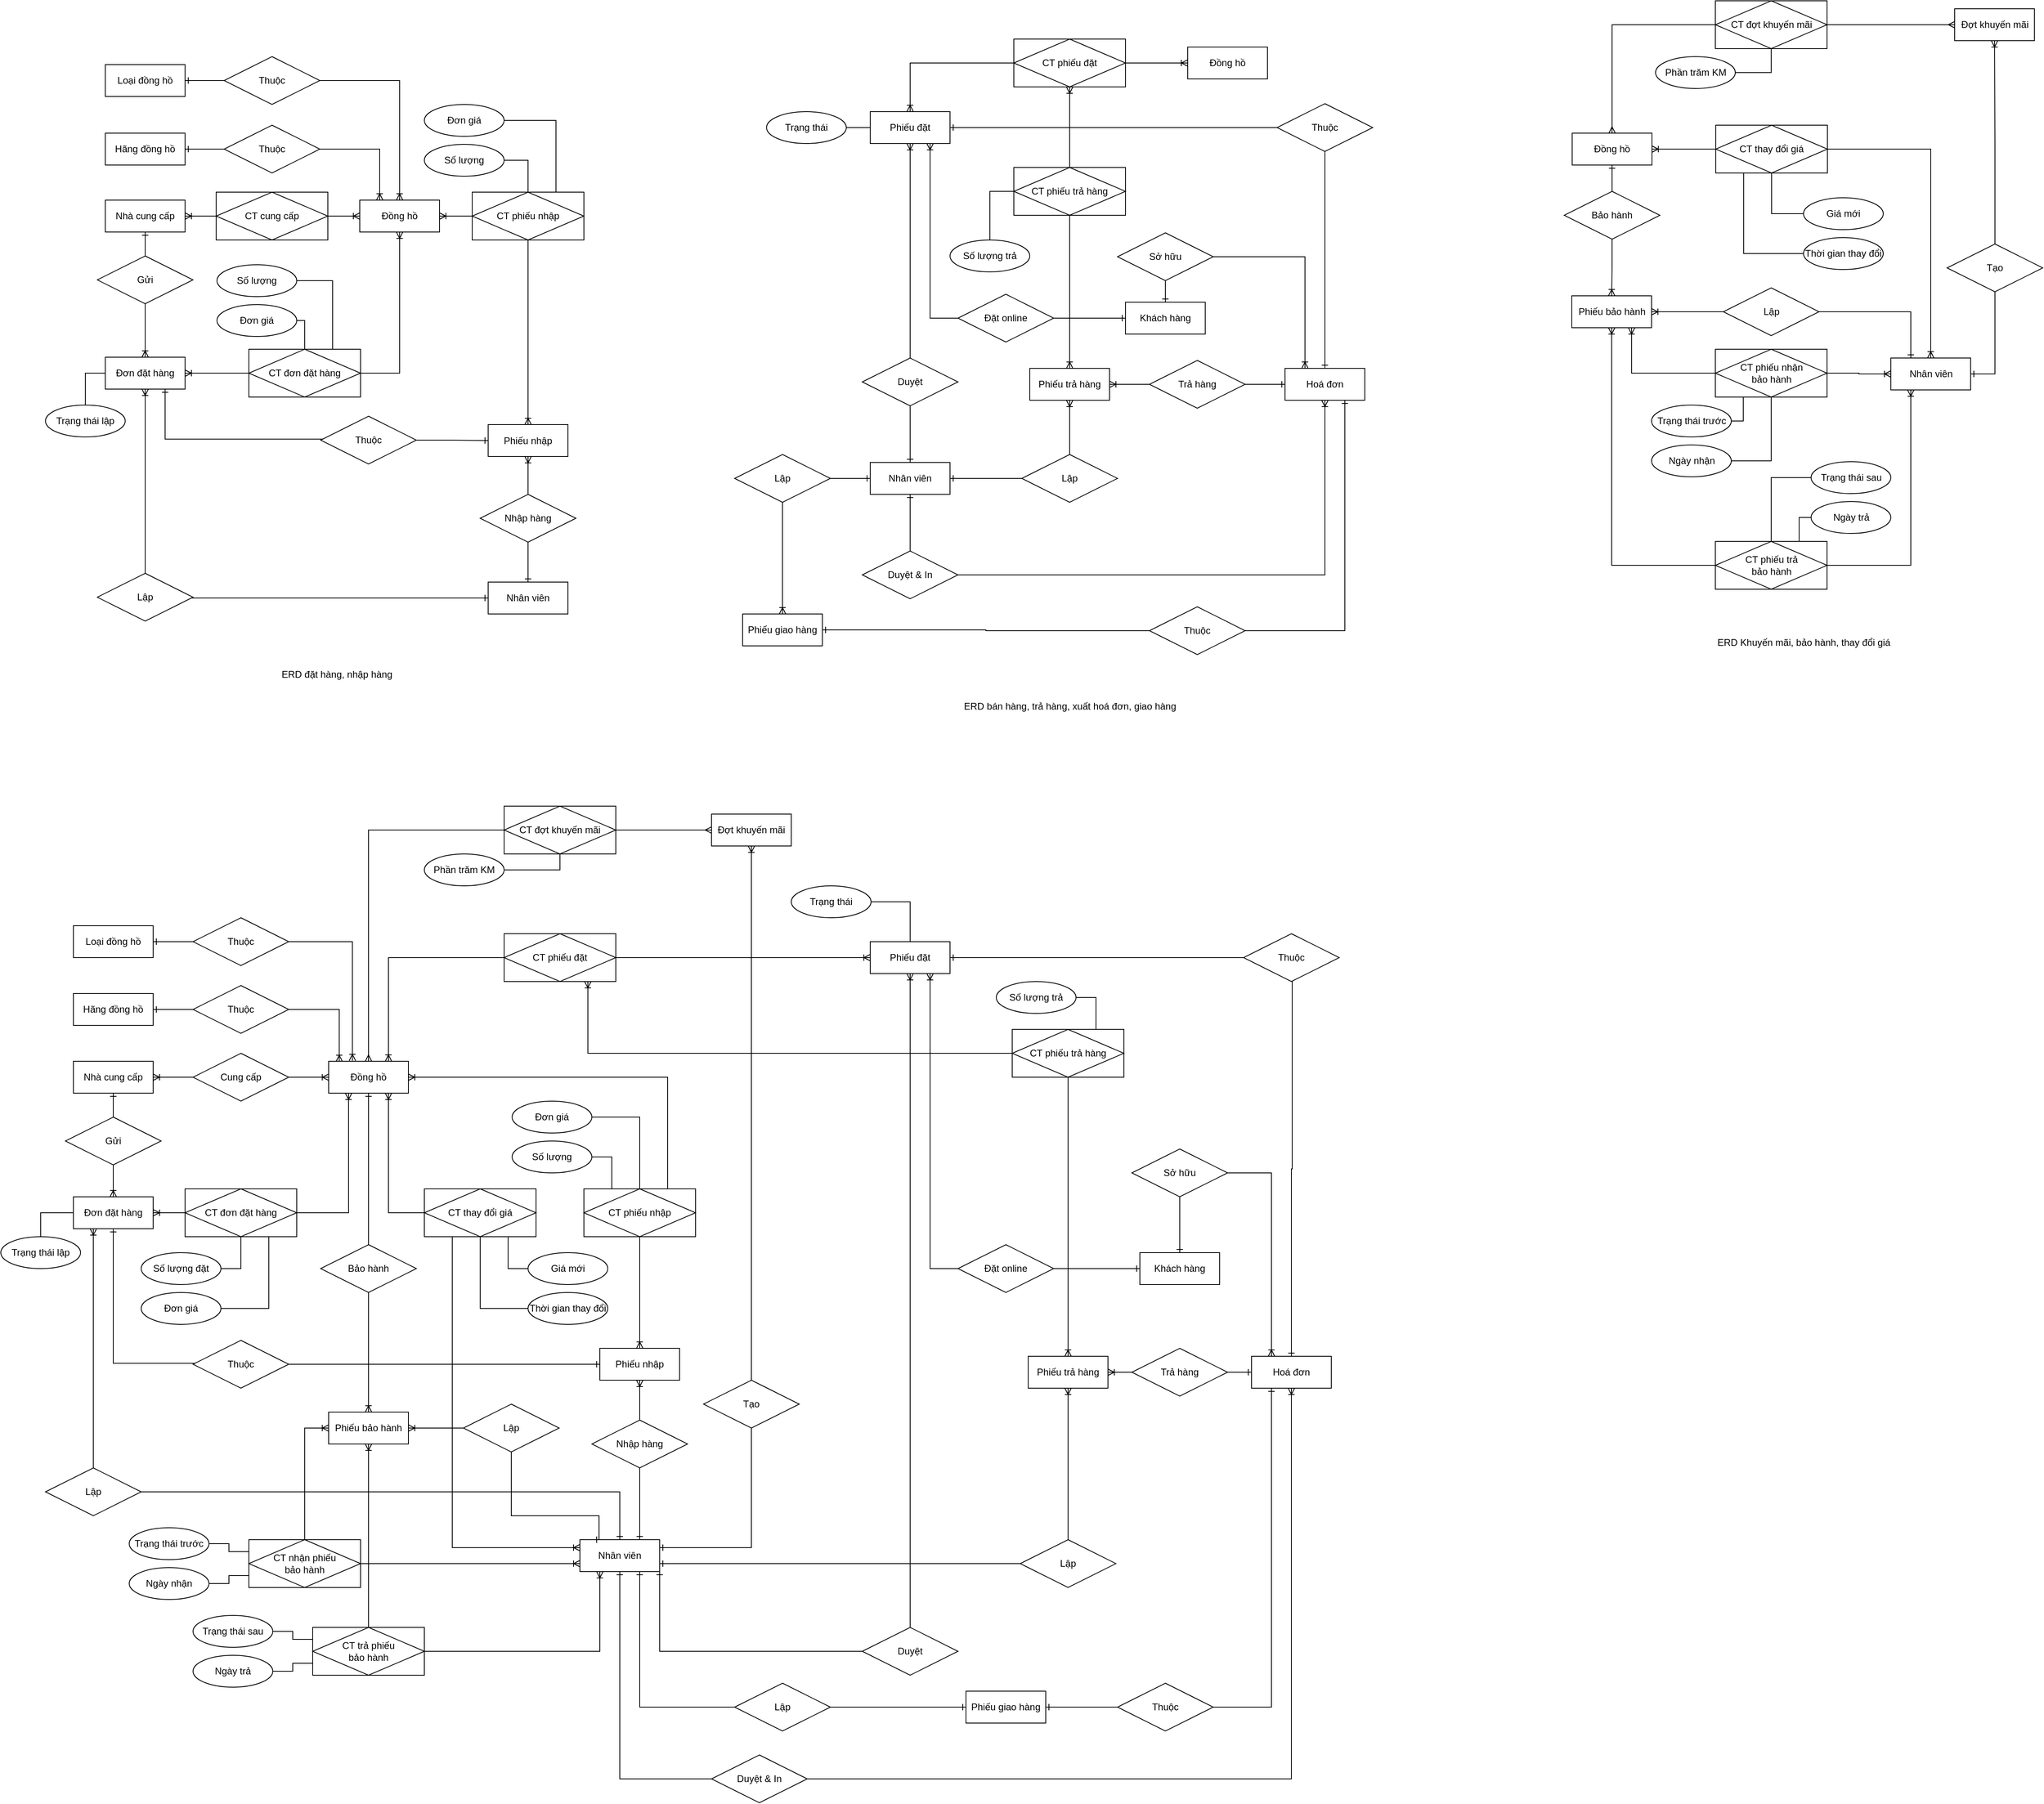 <mxfile version="20.8.16" type="device"><diagram id="R2lEEEUBdFMjLlhIrx00" name="Page-1"><mxGraphModel dx="4810" dy="3021" grid="1" gridSize="10" guides="1" tooltips="1" connect="1" arrows="1" fold="1" page="1" pageScale="1" pageWidth="850" pageHeight="1100" math="0" shadow="0" extFonts="Permanent Marker^https://fonts.googleapis.com/css?family=Permanent+Marker"><root><mxCell id="0"/><mxCell id="1" parent="0"/><mxCell id="RT2SDvjbE_6b6GQPP8C_-1" value="Đồng hồ" style="whiteSpace=wrap;html=1;align=center;" parent="1" vertex="1"><mxGeometry x="-2169" y="-740" width="100" height="40" as="geometry"/></mxCell><mxCell id="RT2SDvjbE_6b6GQPP8C_-2" value="Loại đồng hồ" style="whiteSpace=wrap;html=1;align=center;" parent="1" vertex="1"><mxGeometry x="-2489" y="-910" width="100" height="40" as="geometry"/></mxCell><mxCell id="RT2SDvjbE_6b6GQPP8C_-3" value="Hãng đồng hồ" style="whiteSpace=wrap;html=1;align=center;" parent="1" vertex="1"><mxGeometry x="-2489" y="-825" width="100" height="40" as="geometry"/></mxCell><mxCell id="RT2SDvjbE_6b6GQPP8C_-9" style="edgeStyle=orthogonalEdgeStyle;rounded=0;orthogonalLoop=1;jettySize=auto;html=1;exitX=1;exitY=0.5;exitDx=0;exitDy=0;endArrow=ERoneToMany;endFill=0;entryX=0.133;entryY=0.009;entryDx=0;entryDy=0;entryPerimeter=0;" parent="1" source="RT2SDvjbE_6b6GQPP8C_-7" target="RT2SDvjbE_6b6GQPP8C_-1" edge="1"><mxGeometry relative="1" as="geometry"><mxPoint x="-2169" y="-720" as="targetPoint"/></mxGeometry></mxCell><mxCell id="sBE2Ikt82KGS7AZa5_6S-2" style="edgeStyle=orthogonalEdgeStyle;rounded=0;orthogonalLoop=1;jettySize=auto;html=1;exitX=0;exitY=0.5;exitDx=0;exitDy=0;entryX=1;entryY=0.5;entryDx=0;entryDy=0;endArrow=ERone;endFill=0;" parent="1" source="RT2SDvjbE_6b6GQPP8C_-7" target="RT2SDvjbE_6b6GQPP8C_-3" edge="1"><mxGeometry relative="1" as="geometry"/></mxCell><mxCell id="RT2SDvjbE_6b6GQPP8C_-7" value="Thuộc" style="shape=rhombus;perimeter=rhombusPerimeter;whiteSpace=wrap;html=1;align=center;" parent="1" vertex="1"><mxGeometry x="-2339" y="-835" width="120" height="60" as="geometry"/></mxCell><mxCell id="0HarkMpyoffEn40WIkaV-1" value="Nhà cung cấp" style="whiteSpace=wrap;html=1;align=center;" parent="1" vertex="1"><mxGeometry x="-2489" y="-740" width="100" height="40" as="geometry"/></mxCell><mxCell id="0HarkMpyoffEn40WIkaV-4" style="edgeStyle=orthogonalEdgeStyle;rounded=0;orthogonalLoop=1;jettySize=auto;html=1;entryX=1;entryY=0.5;entryDx=0;entryDy=0;endArrow=ERoneToMany;endFill=0;exitX=0;exitY=0.5;exitDx=0;exitDy=0;" parent="1" source="0HarkMpyoffEn40WIkaV-2" target="0HarkMpyoffEn40WIkaV-1" edge="1"><mxGeometry relative="1" as="geometry"><mxPoint x="-2359.0" y="-720.0" as="sourcePoint"/></mxGeometry></mxCell><mxCell id="X2MCj5UwdrAoHVLbnTzW-9" style="edgeStyle=orthogonalEdgeStyle;rounded=0;orthogonalLoop=1;jettySize=auto;html=1;exitX=1;exitY=0.5;exitDx=0;exitDy=0;entryX=0;entryY=0.5;entryDx=0;entryDy=0;endArrow=ERoneToMany;endFill=0;" parent="1" source="0HarkMpyoffEn40WIkaV-2" target="RT2SDvjbE_6b6GQPP8C_-1" edge="1"><mxGeometry relative="1" as="geometry"/></mxCell><mxCell id="0HarkMpyoffEn40WIkaV-2" value="Cung cấp" style="shape=rhombus;perimeter=rhombusPerimeter;whiteSpace=wrap;html=1;align=center;" parent="1" vertex="1"><mxGeometry x="-2339" y="-750" width="120" height="60" as="geometry"/></mxCell><mxCell id="0HarkMpyoffEn40WIkaV-5" value="Nhân viên" style="whiteSpace=wrap;html=1;align=center;" parent="1" vertex="1"><mxGeometry x="-1854" y="-140" width="100" height="40" as="geometry"/></mxCell><mxCell id="X2MCj5UwdrAoHVLbnTzW-56" style="edgeStyle=orthogonalEdgeStyle;rounded=0;orthogonalLoop=1;jettySize=auto;html=1;exitX=0;exitY=0.5;exitDx=0;exitDy=0;entryX=1;entryY=0.5;entryDx=0;entryDy=0;endArrow=ERoneToMany;endFill=0;" parent="1" source="0HarkMpyoffEn40WIkaV-13" target="X2MCj5UwdrAoHVLbnTzW-52" edge="1"><mxGeometry relative="1" as="geometry"><mxPoint x="-2429" y="-550" as="targetPoint"/></mxGeometry></mxCell><mxCell id="X2MCj5UwdrAoHVLbnTzW-57" style="edgeStyle=orthogonalEdgeStyle;rounded=0;orthogonalLoop=1;jettySize=auto;html=1;exitX=1;exitY=0.5;exitDx=0;exitDy=0;entryX=0.25;entryY=1;entryDx=0;entryDy=0;endArrow=ERoneToMany;endFill=0;" parent="1" source="0HarkMpyoffEn40WIkaV-13" target="RT2SDvjbE_6b6GQPP8C_-1" edge="1"><mxGeometry relative="1" as="geometry"/></mxCell><mxCell id="X2MCj5UwdrAoHVLbnTzW-174" style="edgeStyle=orthogonalEdgeStyle;rounded=0;orthogonalLoop=1;jettySize=auto;html=1;exitX=0.5;exitY=1;exitDx=0;exitDy=0;entryX=1;entryY=0.5;entryDx=0;entryDy=0;endArrow=none;endFill=0;" parent="1" source="0HarkMpyoffEn40WIkaV-13" target="0HarkMpyoffEn40WIkaV-16" edge="1"><mxGeometry relative="1" as="geometry"/></mxCell><mxCell id="X2MCj5UwdrAoHVLbnTzW-175" style="edgeStyle=orthogonalEdgeStyle;rounded=0;orthogonalLoop=1;jettySize=auto;html=1;exitX=0.75;exitY=1;exitDx=0;exitDy=0;entryX=1;entryY=0.5;entryDx=0;entryDy=0;endArrow=none;endFill=0;" parent="1" source="0HarkMpyoffEn40WIkaV-13" target="0HarkMpyoffEn40WIkaV-17" edge="1"><mxGeometry relative="1" as="geometry"/></mxCell><mxCell id="0HarkMpyoffEn40WIkaV-13" value="CT đơn đặt hàng" style="shape=associativeEntity;whiteSpace=wrap;html=1;align=center;" parent="1" vertex="1"><mxGeometry x="-2349" y="-580" width="140" height="60" as="geometry"/></mxCell><mxCell id="0HarkMpyoffEn40WIkaV-16" value="Số lượng đặt" style="ellipse;whiteSpace=wrap;html=1;align=center;" parent="1" vertex="1"><mxGeometry x="-2404" y="-500" width="100" height="40" as="geometry"/></mxCell><mxCell id="0HarkMpyoffEn40WIkaV-17" value="Đơn giá" style="ellipse;whiteSpace=wrap;html=1;align=center;" parent="1" vertex="1"><mxGeometry x="-2404" y="-450" width="100" height="40" as="geometry"/></mxCell><mxCell id="0HarkMpyoffEn40WIkaV-23" value="Phiếu nhập" style="whiteSpace=wrap;html=1;align=center;" parent="1" vertex="1"><mxGeometry x="-1829" y="-380" width="100" height="40" as="geometry"/></mxCell><mxCell id="sBE2Ikt82KGS7AZa5_6S-67" style="edgeStyle=orthogonalEdgeStyle;rounded=0;orthogonalLoop=1;jettySize=auto;html=1;exitX=0.5;exitY=0;exitDx=0;exitDy=0;entryX=0.5;entryY=1;entryDx=0;entryDy=0;endArrow=ERoneToMany;endFill=0;" parent="1" source="sBE2Ikt82KGS7AZa5_6S-60" target="0HarkMpyoffEn40WIkaV-23" edge="1"><mxGeometry relative="1" as="geometry"/></mxCell><mxCell id="X2MCj5UwdrAoHVLbnTzW-122" style="edgeStyle=orthogonalEdgeStyle;rounded=0;orthogonalLoop=1;jettySize=auto;html=1;exitX=0.5;exitY=1;exitDx=0;exitDy=0;entryX=0.75;entryY=0;entryDx=0;entryDy=0;endArrow=ERone;endFill=0;" parent="1" source="sBE2Ikt82KGS7AZa5_6S-60" target="0HarkMpyoffEn40WIkaV-5" edge="1"><mxGeometry relative="1" as="geometry"/></mxCell><mxCell id="sBE2Ikt82KGS7AZa5_6S-60" value="Nhập hàng" style="shape=rhombus;perimeter=rhombusPerimeter;whiteSpace=wrap;html=1;align=center;" parent="1" vertex="1"><mxGeometry x="-1839" y="-290" width="120" height="60" as="geometry"/></mxCell><mxCell id="sBE2Ikt82KGS7AZa5_6S-71" value="Phiếu đặt" style="whiteSpace=wrap;html=1;align=center;" parent="1" vertex="1"><mxGeometry x="-1490" y="-890" width="100" height="40" as="geometry"/></mxCell><mxCell id="sBE2Ikt82KGS7AZa5_6S-78" style="edgeStyle=orthogonalEdgeStyle;rounded=0;orthogonalLoop=1;jettySize=auto;html=1;exitX=0.5;exitY=0;exitDx=0;exitDy=0;entryX=0.5;entryY=1;entryDx=0;entryDy=0;endArrow=ERoneToMany;endFill=0;" parent="1" source="sBE2Ikt82KGS7AZa5_6S-72" target="sBE2Ikt82KGS7AZa5_6S-71" edge="1"><mxGeometry relative="1" as="geometry"/></mxCell><mxCell id="X2MCj5UwdrAoHVLbnTzW-188" style="edgeStyle=orthogonalEdgeStyle;rounded=0;orthogonalLoop=1;jettySize=auto;html=1;exitX=0;exitY=0.5;exitDx=0;exitDy=0;endArrow=ERone;endFill=0;entryX=1;entryY=1;entryDx=0;entryDy=0;" parent="1" source="sBE2Ikt82KGS7AZa5_6S-72" target="0HarkMpyoffEn40WIkaV-5" edge="1"><mxGeometry relative="1" as="geometry"><mxPoint x="-1710" y="-90" as="targetPoint"/></mxGeometry></mxCell><mxCell id="sBE2Ikt82KGS7AZa5_6S-72" value="Duyệt" style="shape=rhombus;perimeter=rhombusPerimeter;whiteSpace=wrap;html=1;align=center;" parent="1" vertex="1"><mxGeometry x="-1500" y="-30" width="120" height="60" as="geometry"/></mxCell><mxCell id="X2MCj5UwdrAoHVLbnTzW-198" style="edgeStyle=orthogonalEdgeStyle;rounded=0;orthogonalLoop=1;jettySize=auto;html=1;exitX=0;exitY=0.5;exitDx=0;exitDy=0;entryX=0.75;entryY=1;entryDx=0;entryDy=0;endArrow=ERoneToMany;endFill=0;" parent="1" source="sBE2Ikt82KGS7AZa5_6S-88" target="RT2SDvjbE_6b6GQPP8C_-1" edge="1"><mxGeometry relative="1" as="geometry"><mxPoint x="-2059" y="-550" as="sourcePoint"/></mxGeometry></mxCell><mxCell id="X2MCj5UwdrAoHVLbnTzW-206" style="edgeStyle=orthogonalEdgeStyle;rounded=0;orthogonalLoop=1;jettySize=auto;html=1;exitX=0.25;exitY=1;exitDx=0;exitDy=0;entryX=0;entryY=0.25;entryDx=0;entryDy=0;endArrow=ERoneToMany;endFill=0;" parent="1" source="sBE2Ikt82KGS7AZa5_6S-88" target="0HarkMpyoffEn40WIkaV-5" edge="1"><mxGeometry relative="1" as="geometry"/></mxCell><mxCell id="X2MCj5UwdrAoHVLbnTzW-211" style="edgeStyle=orthogonalEdgeStyle;rounded=0;orthogonalLoop=1;jettySize=auto;html=1;exitX=0.75;exitY=1;exitDx=0;exitDy=0;entryX=0;entryY=0.5;entryDx=0;entryDy=0;endArrow=none;endFill=0;" parent="1" source="sBE2Ikt82KGS7AZa5_6S-88" target="X2MCj5UwdrAoHVLbnTzW-208" edge="1"><mxGeometry relative="1" as="geometry"/></mxCell><mxCell id="X2MCj5UwdrAoHVLbnTzW-212" style="edgeStyle=orthogonalEdgeStyle;rounded=0;orthogonalLoop=1;jettySize=auto;html=1;exitX=0.5;exitY=1;exitDx=0;exitDy=0;entryX=0;entryY=0.5;entryDx=0;entryDy=0;endArrow=none;endFill=0;" parent="1" source="sBE2Ikt82KGS7AZa5_6S-88" target="X2MCj5UwdrAoHVLbnTzW-209" edge="1"><mxGeometry relative="1" as="geometry"/></mxCell><mxCell id="sBE2Ikt82KGS7AZa5_6S-88" value="CT thay đổi giá" style="shape=associativeEntity;whiteSpace=wrap;html=1;align=center;" parent="1" vertex="1"><mxGeometry x="-2049" y="-580" width="140" height="60" as="geometry"/></mxCell><mxCell id="sBE2Ikt82KGS7AZa5_6S-89" value="Hoá đơn" style="whiteSpace=wrap;html=1;align=center;" parent="1" vertex="1"><mxGeometry x="-1012" y="-370" width="100" height="40" as="geometry"/></mxCell><mxCell id="sBE2Ikt82KGS7AZa5_6S-91" style="edgeStyle=orthogonalEdgeStyle;rounded=0;orthogonalLoop=1;jettySize=auto;html=1;exitX=0;exitY=0.5;exitDx=0;exitDy=0;entryX=1;entryY=0.5;entryDx=0;entryDy=0;endArrow=ERone;endFill=0;" parent="1" source="sBE2Ikt82KGS7AZa5_6S-90" target="sBE2Ikt82KGS7AZa5_6S-71" edge="1"><mxGeometry relative="1" as="geometry"/></mxCell><mxCell id="sBE2Ikt82KGS7AZa5_6S-92" style="edgeStyle=orthogonalEdgeStyle;rounded=0;orthogonalLoop=1;jettySize=auto;html=1;exitX=0.5;exitY=1;exitDx=0;exitDy=0;entryX=0.5;entryY=0;entryDx=0;entryDy=0;endArrow=ERone;endFill=0;" parent="1" source="sBE2Ikt82KGS7AZa5_6S-90" target="sBE2Ikt82KGS7AZa5_6S-89" edge="1"><mxGeometry relative="1" as="geometry"><mxPoint x="-1090" y="-810" as="targetPoint"/><mxPoint x="-981" y="-840" as="sourcePoint"/><Array as="points"><mxPoint x="-962" y="-840"/><mxPoint x="-961" y="-840"/><mxPoint x="-961" y="-605"/><mxPoint x="-962" y="-605"/></Array></mxGeometry></mxCell><mxCell id="sBE2Ikt82KGS7AZa5_6S-90" value="Thuộc" style="shape=rhombus;perimeter=rhombusPerimeter;whiteSpace=wrap;html=1;align=center;" parent="1" vertex="1"><mxGeometry x="-1022" y="-900" width="120" height="60" as="geometry"/></mxCell><mxCell id="sBE2Ikt82KGS7AZa5_6S-94" style="edgeStyle=orthogonalEdgeStyle;rounded=0;orthogonalLoop=1;jettySize=auto;html=1;exitX=1;exitY=0.5;exitDx=0;exitDy=0;endArrow=ERoneToMany;endFill=0;entryX=0.5;entryY=1;entryDx=0;entryDy=0;" parent="1" source="sBE2Ikt82KGS7AZa5_6S-93" target="sBE2Ikt82KGS7AZa5_6S-89" edge="1"><mxGeometry relative="1" as="geometry"><mxPoint x="-979" y="-710" as="targetPoint"/></mxGeometry></mxCell><mxCell id="sBE2Ikt82KGS7AZa5_6S-96" style="edgeStyle=orthogonalEdgeStyle;rounded=0;orthogonalLoop=1;jettySize=auto;html=1;exitX=0;exitY=0.5;exitDx=0;exitDy=0;endArrow=ERone;endFill=0;entryX=0.5;entryY=1;entryDx=0;entryDy=0;" parent="1" source="sBE2Ikt82KGS7AZa5_6S-93" target="0HarkMpyoffEn40WIkaV-5" edge="1"><mxGeometry relative="1" as="geometry"><mxPoint x="-1642" y="160" as="sourcePoint"/><mxPoint x="-1813" y="10" as="targetPoint"/><Array as="points"><mxPoint x="-1804" y="160"/></Array></mxGeometry></mxCell><mxCell id="sBE2Ikt82KGS7AZa5_6S-93" value="Duyệt &amp;amp; In" style="shape=rhombus;perimeter=rhombusPerimeter;whiteSpace=wrap;html=1;align=center;" parent="1" vertex="1"><mxGeometry x="-1689" y="130" width="120" height="60" as="geometry"/></mxCell><mxCell id="sBE2Ikt82KGS7AZa5_6S-97" value="Phiếu trả hàng" style="whiteSpace=wrap;html=1;align=center;" parent="1" vertex="1"><mxGeometry x="-1292" y="-370" width="100" height="40" as="geometry"/></mxCell><mxCell id="sBE2Ikt82KGS7AZa5_6S-100" style="edgeStyle=orthogonalEdgeStyle;rounded=0;orthogonalLoop=1;jettySize=auto;html=1;exitX=0;exitY=0.5;exitDx=0;exitDy=0;endArrow=ERoneToMany;endFill=0;entryX=1;entryY=0.5;entryDx=0;entryDy=0;" parent="1" source="sBE2Ikt82KGS7AZa5_6S-98" target="sBE2Ikt82KGS7AZa5_6S-97" edge="1"><mxGeometry relative="1" as="geometry"><mxPoint x="-1142" y="-350" as="sourcePoint"/></mxGeometry></mxCell><mxCell id="OTQDmb8kVZejHaBMs-oN-1" style="edgeStyle=orthogonalEdgeStyle;rounded=0;orthogonalLoop=1;jettySize=auto;html=1;exitX=1;exitY=0.5;exitDx=0;exitDy=0;entryX=0;entryY=0.5;entryDx=0;entryDy=0;endArrow=ERone;endFill=0;" parent="1" source="sBE2Ikt82KGS7AZa5_6S-98" target="sBE2Ikt82KGS7AZa5_6S-89" edge="1"><mxGeometry relative="1" as="geometry"/></mxCell><mxCell id="sBE2Ikt82KGS7AZa5_6S-98" value="Trả hàng" style="shape=rhombus;perimeter=rhombusPerimeter;whiteSpace=wrap;html=1;align=center;" parent="1" vertex="1"><mxGeometry x="-1162" y="-380" width="120" height="60" as="geometry"/></mxCell><mxCell id="sBE2Ikt82KGS7AZa5_6S-102" style="edgeStyle=orthogonalEdgeStyle;rounded=0;orthogonalLoop=1;jettySize=auto;html=1;exitX=0.5;exitY=0;exitDx=0;exitDy=0;entryX=0.5;entryY=1;entryDx=0;entryDy=0;endArrow=ERoneToMany;endFill=0;" parent="1" source="sBE2Ikt82KGS7AZa5_6S-101" target="sBE2Ikt82KGS7AZa5_6S-97" edge="1"><mxGeometry relative="1" as="geometry"/></mxCell><mxCell id="X2MCj5UwdrAoHVLbnTzW-205" style="edgeStyle=orthogonalEdgeStyle;rounded=0;orthogonalLoop=1;jettySize=auto;html=1;exitX=0;exitY=0.5;exitDx=0;exitDy=0;entryX=1;entryY=0.75;entryDx=0;entryDy=0;endArrow=ERone;endFill=0;" parent="1" source="sBE2Ikt82KGS7AZa5_6S-101" target="0HarkMpyoffEn40WIkaV-5" edge="1"><mxGeometry relative="1" as="geometry"/></mxCell><mxCell id="sBE2Ikt82KGS7AZa5_6S-101" value="Lập" style="shape=rhombus;perimeter=rhombusPerimeter;whiteSpace=wrap;html=1;align=center;" parent="1" vertex="1"><mxGeometry x="-1302" y="-140" width="120" height="60" as="geometry"/></mxCell><mxCell id="sBE2Ikt82KGS7AZa5_6S-104" value="Phiếu bảo hành" style="whiteSpace=wrap;html=1;align=center;" parent="1" vertex="1"><mxGeometry x="-2169" y="-300" width="100" height="40" as="geometry"/></mxCell><mxCell id="sBE2Ikt82KGS7AZa5_6S-111" value="Đợt khuyến mãi" style="whiteSpace=wrap;html=1;align=center;" parent="1" vertex="1"><mxGeometry x="-1689" y="-1050" width="100" height="40" as="geometry"/></mxCell><mxCell id="sBE2Ikt82KGS7AZa5_6S-113" style="edgeStyle=orthogonalEdgeStyle;rounded=0;orthogonalLoop=1;jettySize=auto;html=1;exitX=0.5;exitY=0;exitDx=0;exitDy=0;entryX=0.5;entryY=1;entryDx=0;entryDy=0;endArrow=ERoneToMany;endFill=0;" parent="1" source="sBE2Ikt82KGS7AZa5_6S-112" target="sBE2Ikt82KGS7AZa5_6S-111" edge="1"><mxGeometry relative="1" as="geometry"/></mxCell><mxCell id="X2MCj5UwdrAoHVLbnTzW-207" style="edgeStyle=orthogonalEdgeStyle;rounded=0;orthogonalLoop=1;jettySize=auto;html=1;exitX=0.5;exitY=1;exitDx=0;exitDy=0;entryX=1;entryY=0.25;entryDx=0;entryDy=0;endArrow=ERone;endFill=0;" parent="1" source="sBE2Ikt82KGS7AZa5_6S-112" target="0HarkMpyoffEn40WIkaV-5" edge="1"><mxGeometry relative="1" as="geometry"/></mxCell><mxCell id="sBE2Ikt82KGS7AZa5_6S-112" value="Tạo" style="shape=rhombus;perimeter=rhombusPerimeter;whiteSpace=wrap;html=1;align=center;" parent="1" vertex="1"><mxGeometry x="-1699" y="-340" width="120" height="60" as="geometry"/></mxCell><mxCell id="THWJPnLzmpkYw7ZOXcsg-2" style="edgeStyle=orthogonalEdgeStyle;rounded=0;orthogonalLoop=1;jettySize=auto;html=1;exitX=1;exitY=0.5;exitDx=0;exitDy=0;entryX=0;entryY=0.5;entryDx=0;entryDy=0;endArrow=ERmany;endFill=0;" parent="1" source="THWJPnLzmpkYw7ZOXcsg-4" target="sBE2Ikt82KGS7AZa5_6S-111" edge="1"><mxGeometry relative="1" as="geometry"><mxPoint x="-1854" y="-1030" as="sourcePoint"/></mxGeometry></mxCell><mxCell id="THWJPnLzmpkYw7ZOXcsg-6" style="edgeStyle=orthogonalEdgeStyle;rounded=0;orthogonalLoop=1;jettySize=auto;html=1;exitX=0;exitY=0.5;exitDx=0;exitDy=0;entryX=0.5;entryY=0;entryDx=0;entryDy=0;endArrow=ERmany;endFill=0;" parent="1" source="THWJPnLzmpkYw7ZOXcsg-4" target="RT2SDvjbE_6b6GQPP8C_-1" edge="1"><mxGeometry relative="1" as="geometry"/></mxCell><mxCell id="X2MCj5UwdrAoHVLbnTzW-187" style="edgeStyle=orthogonalEdgeStyle;rounded=0;orthogonalLoop=1;jettySize=auto;html=1;exitX=0.5;exitY=1;exitDx=0;exitDy=0;entryX=1;entryY=0.5;entryDx=0;entryDy=0;endArrow=none;endFill=0;" parent="1" source="THWJPnLzmpkYw7ZOXcsg-4" target="THWJPnLzmpkYw7ZOXcsg-7" edge="1"><mxGeometry relative="1" as="geometry"/></mxCell><mxCell id="THWJPnLzmpkYw7ZOXcsg-4" value="CT đợt khuyến mãi" style="shape=associativeEntity;whiteSpace=wrap;html=1;align=center;" parent="1" vertex="1"><mxGeometry x="-1949" y="-1060" width="140" height="60" as="geometry"/></mxCell><mxCell id="THWJPnLzmpkYw7ZOXcsg-7" value="Phần trăm KM" style="ellipse;whiteSpace=wrap;html=1;align=center;" parent="1" vertex="1"><mxGeometry x="-2049" y="-1000" width="100" height="40" as="geometry"/></mxCell><mxCell id="X2MCj5UwdrAoHVLbnTzW-5" style="edgeStyle=orthogonalEdgeStyle;rounded=0;orthogonalLoop=1;jettySize=auto;html=1;exitX=0;exitY=0.5;exitDx=0;exitDy=0;entryX=1;entryY=0.5;entryDx=0;entryDy=0;endArrow=ERone;endFill=0;" parent="1" source="fZCJ3LqUXXCqwZuQcF2X-1" target="RT2SDvjbE_6b6GQPP8C_-2" edge="1"><mxGeometry relative="1" as="geometry"><mxPoint x="-2339" y="-835" as="sourcePoint"/></mxGeometry></mxCell><mxCell id="fzwrIJZI0OixJEQfuUg6-3" style="edgeStyle=orthogonalEdgeStyle;rounded=0;orthogonalLoop=1;jettySize=auto;html=1;exitX=0;exitY=0.5;exitDx=0;exitDy=0;entryX=0.5;entryY=0;entryDx=0;entryDy=0;endArrow=none;endFill=0;" parent="1" source="X2MCj5UwdrAoHVLbnTzW-52" target="X2MCj5UwdrAoHVLbnTzW-217" edge="1"><mxGeometry relative="1" as="geometry"/></mxCell><mxCell id="X2MCj5UwdrAoHVLbnTzW-52" value="Đơn đặt hàng" style="whiteSpace=wrap;html=1;align=center;" parent="1" vertex="1"><mxGeometry x="-2489" y="-570" width="100" height="40" as="geometry"/></mxCell><mxCell id="X2MCj5UwdrAoHVLbnTzW-54" style="edgeStyle=orthogonalEdgeStyle;rounded=0;orthogonalLoop=1;jettySize=auto;html=1;exitX=0.5;exitY=0;exitDx=0;exitDy=0;entryX=0.5;entryY=1;entryDx=0;entryDy=0;endArrow=ERone;endFill=0;" parent="1" source="X2MCj5UwdrAoHVLbnTzW-53" target="0HarkMpyoffEn40WIkaV-1" edge="1"><mxGeometry relative="1" as="geometry"/></mxCell><mxCell id="X2MCj5UwdrAoHVLbnTzW-55" style="edgeStyle=orthogonalEdgeStyle;rounded=0;orthogonalLoop=1;jettySize=auto;html=1;exitX=0.5;exitY=1;exitDx=0;exitDy=0;endArrow=ERoneToMany;endFill=0;" parent="1" source="X2MCj5UwdrAoHVLbnTzW-53" target="X2MCj5UwdrAoHVLbnTzW-52" edge="1"><mxGeometry relative="1" as="geometry"/></mxCell><mxCell id="X2MCj5UwdrAoHVLbnTzW-53" value="Gửi" style="shape=rhombus;perimeter=rhombusPerimeter;whiteSpace=wrap;html=1;align=center;" parent="1" vertex="1"><mxGeometry x="-2499" y="-670" width="120" height="60" as="geometry"/></mxCell><mxCell id="X2MCj5UwdrAoHVLbnTzW-97" style="edgeStyle=orthogonalEdgeStyle;rounded=0;orthogonalLoop=1;jettySize=auto;html=1;exitX=0.5;exitY=0;exitDx=0;exitDy=0;entryX=0.25;entryY=1;entryDx=0;entryDy=0;endArrow=ERoneToMany;endFill=0;" parent="1" source="X2MCj5UwdrAoHVLbnTzW-96" target="X2MCj5UwdrAoHVLbnTzW-52" edge="1"><mxGeometry relative="1" as="geometry"/></mxCell><mxCell id="fZCJ3LqUXXCqwZuQcF2X-11" style="edgeStyle=orthogonalEdgeStyle;rounded=0;orthogonalLoop=1;jettySize=auto;html=1;exitX=1;exitY=0.5;exitDx=0;exitDy=0;endArrow=ERone;endFill=0;" parent="1" source="X2MCj5UwdrAoHVLbnTzW-96" target="0HarkMpyoffEn40WIkaV-5" edge="1"><mxGeometry relative="1" as="geometry"/></mxCell><mxCell id="X2MCj5UwdrAoHVLbnTzW-96" value="Lập" style="shape=rhombus;perimeter=rhombusPerimeter;whiteSpace=wrap;html=1;align=center;" parent="1" vertex="1"><mxGeometry x="-2524" y="-230" width="120" height="60" as="geometry"/></mxCell><mxCell id="X2MCj5UwdrAoHVLbnTzW-133" style="edgeStyle=orthogonalEdgeStyle;rounded=0;orthogonalLoop=1;jettySize=auto;html=1;exitX=0.5;exitY=1;exitDx=0;exitDy=0;endArrow=ERoneToMany;endFill=0;" parent="1" source="X2MCj5UwdrAoHVLbnTzW-123" target="0HarkMpyoffEn40WIkaV-23" edge="1"><mxGeometry relative="1" as="geometry"/></mxCell><mxCell id="X2MCj5UwdrAoHVLbnTzW-178" style="edgeStyle=orthogonalEdgeStyle;rounded=0;orthogonalLoop=1;jettySize=auto;html=1;exitX=0.75;exitY=0;exitDx=0;exitDy=0;entryX=1;entryY=0.5;entryDx=0;entryDy=0;endArrow=ERoneToMany;endFill=0;" parent="1" source="X2MCj5UwdrAoHVLbnTzW-123" target="RT2SDvjbE_6b6GQPP8C_-1" edge="1"><mxGeometry relative="1" as="geometry"/></mxCell><mxCell id="X2MCj5UwdrAoHVLbnTzW-181" style="edgeStyle=orthogonalEdgeStyle;rounded=0;orthogonalLoop=1;jettySize=auto;html=1;exitX=0.25;exitY=0;exitDx=0;exitDy=0;entryX=1;entryY=0.5;entryDx=0;entryDy=0;endArrow=none;endFill=0;" parent="1" source="X2MCj5UwdrAoHVLbnTzW-123" target="X2MCj5UwdrAoHVLbnTzW-126" edge="1"><mxGeometry relative="1" as="geometry"/></mxCell><mxCell id="X2MCj5UwdrAoHVLbnTzW-182" style="edgeStyle=orthogonalEdgeStyle;rounded=0;orthogonalLoop=1;jettySize=auto;html=1;exitX=0.5;exitY=0;exitDx=0;exitDy=0;entryX=1;entryY=0.5;entryDx=0;entryDy=0;endArrow=none;endFill=0;" parent="1" source="X2MCj5UwdrAoHVLbnTzW-123" target="X2MCj5UwdrAoHVLbnTzW-125" edge="1"><mxGeometry relative="1" as="geometry"/></mxCell><mxCell id="X2MCj5UwdrAoHVLbnTzW-123" value="CT phiếu nhập" style="shape=associativeEntity;whiteSpace=wrap;html=1;align=center;" parent="1" vertex="1"><mxGeometry x="-1849" y="-580" width="140" height="60" as="geometry"/></mxCell><mxCell id="X2MCj5UwdrAoHVLbnTzW-125" value="Đơn giá" style="ellipse;whiteSpace=wrap;html=1;align=center;" parent="1" vertex="1"><mxGeometry x="-1939" y="-690" width="100" height="40" as="geometry"/></mxCell><mxCell id="X2MCj5UwdrAoHVLbnTzW-126" value="Số lượng" style="ellipse;whiteSpace=wrap;html=1;align=center;" parent="1" vertex="1"><mxGeometry x="-1939" y="-640" width="100" height="40" as="geometry"/></mxCell><mxCell id="X2MCj5UwdrAoHVLbnTzW-158" style="edgeStyle=orthogonalEdgeStyle;rounded=0;orthogonalLoop=1;jettySize=auto;html=1;exitX=0;exitY=0.5;exitDx=0;exitDy=0;endArrow=ERoneToMany;endFill=0;entryX=0.75;entryY=0;entryDx=0;entryDy=0;" parent="1" source="X2MCj5UwdrAoHVLbnTzW-157" target="RT2SDvjbE_6b6GQPP8C_-1" edge="1"><mxGeometry relative="1" as="geometry"><mxPoint x="-1999" y="-770" as="targetPoint"/></mxGeometry></mxCell><mxCell id="X2MCj5UwdrAoHVLbnTzW-164" style="edgeStyle=orthogonalEdgeStyle;rounded=0;orthogonalLoop=1;jettySize=auto;html=1;entryX=1;entryY=0.5;entryDx=0;entryDy=0;endArrow=none;endFill=0;" parent="1" source="sBE2Ikt82KGS7AZa5_6S-71" target="X2MCj5UwdrAoHVLbnTzW-163" edge="1"><mxGeometry relative="1" as="geometry"><mxPoint x="-1419" y="-960" as="sourcePoint"/></mxGeometry></mxCell><mxCell id="X2MCj5UwdrAoHVLbnTzW-185" style="edgeStyle=orthogonalEdgeStyle;rounded=0;orthogonalLoop=1;jettySize=auto;html=1;exitX=1;exitY=0.5;exitDx=0;exitDy=0;entryX=0;entryY=0.5;entryDx=0;entryDy=0;endArrow=ERoneToMany;endFill=0;" parent="1" source="X2MCj5UwdrAoHVLbnTzW-157" target="sBE2Ikt82KGS7AZa5_6S-71" edge="1"><mxGeometry relative="1" as="geometry"/></mxCell><mxCell id="X2MCj5UwdrAoHVLbnTzW-157" value="CT phiếu đặt" style="shape=associativeEntity;whiteSpace=wrap;html=1;align=center;" parent="1" vertex="1"><mxGeometry x="-1949" y="-900" width="140" height="60" as="geometry"/></mxCell><mxCell id="X2MCj5UwdrAoHVLbnTzW-163" value="Trạng thái" style="ellipse;whiteSpace=wrap;html=1;align=center;" parent="1" vertex="1"><mxGeometry x="-1589" y="-960" width="100" height="40" as="geometry"/></mxCell><mxCell id="X2MCj5UwdrAoHVLbnTzW-179" style="edgeStyle=orthogonalEdgeStyle;rounded=0;orthogonalLoop=1;jettySize=auto;html=1;exitX=0;exitY=0.5;exitDx=0;exitDy=0;entryX=0.75;entryY=1;entryDx=0;entryDy=0;endArrow=ERoneToMany;endFill=0;" parent="1" source="X2MCj5UwdrAoHVLbnTzW-176" target="X2MCj5UwdrAoHVLbnTzW-157" edge="1"><mxGeometry relative="1" as="geometry"/></mxCell><mxCell id="X2MCj5UwdrAoHVLbnTzW-180" style="edgeStyle=orthogonalEdgeStyle;rounded=0;orthogonalLoop=1;jettySize=auto;html=1;exitX=0.5;exitY=1;exitDx=0;exitDy=0;entryX=0.5;entryY=0;entryDx=0;entryDy=0;endArrow=ERoneToMany;endFill=0;" parent="1" source="X2MCj5UwdrAoHVLbnTzW-176" target="sBE2Ikt82KGS7AZa5_6S-97" edge="1"><mxGeometry relative="1" as="geometry"/></mxCell><mxCell id="X2MCj5UwdrAoHVLbnTzW-184" style="edgeStyle=orthogonalEdgeStyle;rounded=0;orthogonalLoop=1;jettySize=auto;html=1;exitX=0.75;exitY=0;exitDx=0;exitDy=0;entryX=1;entryY=0.5;entryDx=0;entryDy=0;endArrow=none;endFill=0;" parent="1" source="X2MCj5UwdrAoHVLbnTzW-176" target="X2MCj5UwdrAoHVLbnTzW-183" edge="1"><mxGeometry relative="1" as="geometry"/></mxCell><mxCell id="X2MCj5UwdrAoHVLbnTzW-176" value="CT phiếu trả hàng" style="shape=associativeEntity;whiteSpace=wrap;html=1;align=center;" parent="1" vertex="1"><mxGeometry x="-1312" y="-780" width="140" height="60" as="geometry"/></mxCell><mxCell id="X2MCj5UwdrAoHVLbnTzW-183" value="Số lượng trả" style="ellipse;whiteSpace=wrap;html=1;align=center;" parent="1" vertex="1"><mxGeometry x="-1332" y="-840" width="100" height="40" as="geometry"/></mxCell><mxCell id="X2MCj5UwdrAoHVLbnTzW-199" style="edgeStyle=orthogonalEdgeStyle;rounded=0;orthogonalLoop=1;jettySize=auto;html=1;exitX=0.5;exitY=0;exitDx=0;exitDy=0;entryX=0;entryY=0.5;entryDx=0;entryDy=0;endArrow=ERoneToMany;endFill=0;" parent="1" source="X2MCj5UwdrAoHVLbnTzW-190" target="sBE2Ikt82KGS7AZa5_6S-104" edge="1"><mxGeometry relative="1" as="geometry"/></mxCell><mxCell id="X2MCj5UwdrAoHVLbnTzW-200" style="edgeStyle=orthogonalEdgeStyle;rounded=0;orthogonalLoop=1;jettySize=auto;html=1;exitX=1;exitY=0.5;exitDx=0;exitDy=0;entryX=0;entryY=0.75;entryDx=0;entryDy=0;endArrow=ERoneToMany;endFill=0;" parent="1" source="X2MCj5UwdrAoHVLbnTzW-190" target="0HarkMpyoffEn40WIkaV-5" edge="1"><mxGeometry relative="1" as="geometry"/></mxCell><mxCell id="X2MCj5UwdrAoHVLbnTzW-203" style="edgeStyle=orthogonalEdgeStyle;rounded=0;orthogonalLoop=1;jettySize=auto;html=1;exitX=0;exitY=0.25;exitDx=0;exitDy=0;entryX=1;entryY=0.5;entryDx=0;entryDy=0;endArrow=none;endFill=0;" parent="1" source="X2MCj5UwdrAoHVLbnTzW-190" target="X2MCj5UwdrAoHVLbnTzW-201" edge="1"><mxGeometry relative="1" as="geometry"/></mxCell><mxCell id="X2MCj5UwdrAoHVLbnTzW-204" style="edgeStyle=orthogonalEdgeStyle;rounded=0;orthogonalLoop=1;jettySize=auto;html=1;exitX=0;exitY=0.75;exitDx=0;exitDy=0;entryX=1;entryY=0.5;entryDx=0;entryDy=0;endArrow=none;endFill=0;" parent="1" source="X2MCj5UwdrAoHVLbnTzW-190" target="X2MCj5UwdrAoHVLbnTzW-202" edge="1"><mxGeometry relative="1" as="geometry"/></mxCell><mxCell id="X2MCj5UwdrAoHVLbnTzW-190" value="CT nhận phiếu&lt;br&gt;bảo hành" style="shape=associativeEntity;whiteSpace=wrap;html=1;align=center;" parent="1" vertex="1"><mxGeometry x="-2269" y="-140" width="140" height="60" as="geometry"/></mxCell><mxCell id="X2MCj5UwdrAoHVLbnTzW-195" style="edgeStyle=orthogonalEdgeStyle;rounded=0;orthogonalLoop=1;jettySize=auto;html=1;exitX=0.5;exitY=0;exitDx=0;exitDy=0;entryX=0.5;entryY=1;entryDx=0;entryDy=0;endArrow=ERone;endFill=0;" parent="1" source="X2MCj5UwdrAoHVLbnTzW-194" target="RT2SDvjbE_6b6GQPP8C_-1" edge="1"><mxGeometry relative="1" as="geometry"/></mxCell><mxCell id="X2MCj5UwdrAoHVLbnTzW-196" style="edgeStyle=orthogonalEdgeStyle;rounded=0;orthogonalLoop=1;jettySize=auto;html=1;exitX=0.5;exitY=1;exitDx=0;exitDy=0;endArrow=ERoneToMany;endFill=0;" parent="1" source="X2MCj5UwdrAoHVLbnTzW-194" target="sBE2Ikt82KGS7AZa5_6S-104" edge="1"><mxGeometry relative="1" as="geometry"/></mxCell><mxCell id="X2MCj5UwdrAoHVLbnTzW-194" value="Bảo hành" style="shape=rhombus;perimeter=rhombusPerimeter;whiteSpace=wrap;html=1;align=center;" parent="1" vertex="1"><mxGeometry x="-2179" y="-510" width="120" height="60" as="geometry"/></mxCell><mxCell id="X2MCj5UwdrAoHVLbnTzW-201" value="Trạng thái trước" style="ellipse;whiteSpace=wrap;html=1;align=center;" parent="1" vertex="1"><mxGeometry x="-2419" y="-155" width="100" height="40" as="geometry"/></mxCell><mxCell id="X2MCj5UwdrAoHVLbnTzW-202" value="Ngày nhận" style="ellipse;whiteSpace=wrap;html=1;align=center;" parent="1" vertex="1"><mxGeometry x="-2419" y="-105" width="100" height="40" as="geometry"/></mxCell><mxCell id="X2MCj5UwdrAoHVLbnTzW-208" value="Giá mới" style="ellipse;whiteSpace=wrap;html=1;align=center;" parent="1" vertex="1"><mxGeometry x="-1919" y="-500" width="100" height="40" as="geometry"/></mxCell><mxCell id="X2MCj5UwdrAoHVLbnTzW-209" value="Thời gian thay đổi" style="ellipse;whiteSpace=wrap;html=1;align=center;" parent="1" vertex="1"><mxGeometry x="-1919" y="-450" width="100" height="40" as="geometry"/></mxCell><mxCell id="X2MCj5UwdrAoHVLbnTzW-214" style="edgeStyle=orthogonalEdgeStyle;rounded=0;orthogonalLoop=1;jettySize=auto;html=1;entryX=0.5;entryY=1;entryDx=0;entryDy=0;endArrow=ERone;endFill=0;exitX=0.044;exitY=0.48;exitDx=0;exitDy=0;exitPerimeter=0;" parent="1" source="fzwrIJZI0OixJEQfuUg6-2" target="X2MCj5UwdrAoHVLbnTzW-52" edge="1"><mxGeometry relative="1" as="geometry"><mxPoint x="-2340" y="-360" as="sourcePoint"/></mxGeometry></mxCell><mxCell id="X2MCj5UwdrAoHVLbnTzW-215" style="edgeStyle=orthogonalEdgeStyle;rounded=0;orthogonalLoop=1;jettySize=auto;html=1;exitX=1;exitY=0.5;exitDx=0;exitDy=0;entryX=0;entryY=0.5;entryDx=0;entryDy=0;endArrow=ERone;endFill=0;" parent="1" source="fzwrIJZI0OixJEQfuUg6-2" target="0HarkMpyoffEn40WIkaV-23" edge="1"><mxGeometry relative="1" as="geometry"><mxPoint x="-2209" y="-360" as="sourcePoint"/></mxGeometry></mxCell><mxCell id="X2MCj5UwdrAoHVLbnTzW-217" value="Trạng thái lập" style="ellipse;whiteSpace=wrap;html=1;align=center;" parent="1" vertex="1"><mxGeometry x="-2580" y="-520" width="100" height="40" as="geometry"/></mxCell><mxCell id="fzwrIJZI0OixJEQfuUg6-2" value="Thuộc" style="shape=rhombus;perimeter=rhombusPerimeter;whiteSpace=wrap;html=1;align=center;" parent="1" vertex="1"><mxGeometry x="-2339" y="-390" width="120" height="60" as="geometry"/></mxCell><mxCell id="fzwrIJZI0OixJEQfuUg6-4" value="Khách hàng" style="whiteSpace=wrap;html=1;align=center;" parent="1" vertex="1"><mxGeometry x="-1152" y="-500" width="100" height="40" as="geometry"/></mxCell><mxCell id="fzwrIJZI0OixJEQfuUg6-7" style="edgeStyle=orthogonalEdgeStyle;rounded=0;orthogonalLoop=1;jettySize=auto;html=1;exitX=0.5;exitY=1;exitDx=0;exitDy=0;endArrow=ERone;endFill=0;" parent="1" source="fzwrIJZI0OixJEQfuUg6-6" target="fzwrIJZI0OixJEQfuUg6-4" edge="1"><mxGeometry relative="1" as="geometry"/></mxCell><mxCell id="fzwrIJZI0OixJEQfuUg6-8" style="edgeStyle=orthogonalEdgeStyle;rounded=0;orthogonalLoop=1;jettySize=auto;html=1;exitX=1;exitY=0.5;exitDx=0;exitDy=0;entryX=0.25;entryY=0;entryDx=0;entryDy=0;endArrow=ERoneToMany;endFill=0;" parent="1" source="fzwrIJZI0OixJEQfuUg6-6" target="sBE2Ikt82KGS7AZa5_6S-89" edge="1"><mxGeometry relative="1" as="geometry"/></mxCell><mxCell id="fzwrIJZI0OixJEQfuUg6-6" value="Sở hữu" style="shape=rhombus;perimeter=rhombusPerimeter;whiteSpace=wrap;html=1;align=center;" parent="1" vertex="1"><mxGeometry x="-1162" y="-630" width="120" height="60" as="geometry"/></mxCell><mxCell id="fzwrIJZI0OixJEQfuUg6-12" style="edgeStyle=orthogonalEdgeStyle;rounded=0;orthogonalLoop=1;jettySize=auto;html=1;exitX=0;exitY=0.5;exitDx=0;exitDy=0;entryX=0.75;entryY=1;entryDx=0;entryDy=0;endArrow=ERoneToMany;endFill=0;" parent="1" source="fzwrIJZI0OixJEQfuUg6-11" target="sBE2Ikt82KGS7AZa5_6S-71" edge="1"><mxGeometry relative="1" as="geometry"/></mxCell><mxCell id="fzwrIJZI0OixJEQfuUg6-13" style="edgeStyle=orthogonalEdgeStyle;rounded=0;orthogonalLoop=1;jettySize=auto;html=1;exitX=1;exitY=0.5;exitDx=0;exitDy=0;entryX=0;entryY=0.5;entryDx=0;entryDy=0;endArrow=ERone;endFill=0;" parent="1" source="fzwrIJZI0OixJEQfuUg6-11" target="fzwrIJZI0OixJEQfuUg6-4" edge="1"><mxGeometry relative="1" as="geometry"><mxPoint x="-1231" y="-480.0" as="sourcePoint"/></mxGeometry></mxCell><mxCell id="fzwrIJZI0OixJEQfuUg6-11" value="Đặt online" style="shape=rhombus;perimeter=rhombusPerimeter;whiteSpace=wrap;html=1;align=center;" parent="1" vertex="1"><mxGeometry x="-1380" y="-510" width="120" height="60" as="geometry"/></mxCell><mxCell id="79D6jTxNGLVjFoZniPAw-2" style="edgeStyle=orthogonalEdgeStyle;rounded=0;orthogonalLoop=1;jettySize=auto;html=1;exitX=0;exitY=0.5;exitDx=0;exitDy=0;entryX=1;entryY=0.5;entryDx=0;entryDy=0;endArrow=ERoneToMany;endFill=0;" parent="1" source="79D6jTxNGLVjFoZniPAw-1" target="sBE2Ikt82KGS7AZa5_6S-104" edge="1"><mxGeometry relative="1" as="geometry"/></mxCell><mxCell id="79D6jTxNGLVjFoZniPAw-3" style="edgeStyle=orthogonalEdgeStyle;rounded=0;orthogonalLoop=1;jettySize=auto;html=1;exitX=0.5;exitY=1;exitDx=0;exitDy=0;endArrow=ERone;endFill=0;entryX=0.25;entryY=0;entryDx=0;entryDy=0;" parent="1" source="79D6jTxNGLVjFoZniPAw-1" target="0HarkMpyoffEn40WIkaV-5" edge="1"><mxGeometry relative="1" as="geometry"><Array as="points"><mxPoint x="-1940" y="-170"/><mxPoint x="-1830" y="-170"/><mxPoint x="-1830" y="-140"/></Array><mxPoint x="-1890" y="-20" as="targetPoint"/></mxGeometry></mxCell><mxCell id="79D6jTxNGLVjFoZniPAw-1" value="Lập" style="shape=rhombus;perimeter=rhombusPerimeter;whiteSpace=wrap;html=1;align=center;" parent="1" vertex="1"><mxGeometry x="-2000" y="-310" width="120" height="60" as="geometry"/></mxCell><mxCell id="fZCJ3LqUXXCqwZuQcF2X-2" style="edgeStyle=orthogonalEdgeStyle;rounded=0;orthogonalLoop=1;jettySize=auto;html=1;exitX=1;exitY=0.5;exitDx=0;exitDy=0;endArrow=ERoneToMany;endFill=0;entryX=0.298;entryY=-0.018;entryDx=0;entryDy=0;entryPerimeter=0;" parent="1" source="fZCJ3LqUXXCqwZuQcF2X-1" target="RT2SDvjbE_6b6GQPP8C_-1" edge="1"><mxGeometry relative="1" as="geometry"><mxPoint x="-2140" y="-790" as="targetPoint"/></mxGeometry></mxCell><mxCell id="fZCJ3LqUXXCqwZuQcF2X-1" value="Thuộc" style="shape=rhombus;perimeter=rhombusPerimeter;whiteSpace=wrap;html=1;align=center;" parent="1" vertex="1"><mxGeometry x="-2339" y="-920" width="120" height="60" as="geometry"/></mxCell><mxCell id="fZCJ3LqUXXCqwZuQcF2X-5" style="edgeStyle=orthogonalEdgeStyle;rounded=0;orthogonalLoop=1;jettySize=auto;html=1;exitX=1;exitY=0.5;exitDx=0;exitDy=0;entryX=0.25;entryY=1;entryDx=0;entryDy=0;endArrow=ERoneToMany;endFill=0;" parent="1" source="fZCJ3LqUXXCqwZuQcF2X-3" target="0HarkMpyoffEn40WIkaV-5" edge="1"><mxGeometry relative="1" as="geometry"/></mxCell><mxCell id="7zaIb0-FHqYBmTlWMv8F-12" style="edgeStyle=orthogonalEdgeStyle;rounded=0;orthogonalLoop=1;jettySize=auto;html=1;exitX=0.5;exitY=0;exitDx=0;exitDy=0;entryX=0.5;entryY=1;entryDx=0;entryDy=0;endArrow=ERoneToMany;endFill=0;" parent="1" source="fZCJ3LqUXXCqwZuQcF2X-3" target="sBE2Ikt82KGS7AZa5_6S-104" edge="1"><mxGeometry relative="1" as="geometry"/></mxCell><mxCell id="fZCJ3LqUXXCqwZuQcF2X-3" value="CT trả phiếu&lt;br&gt;bảo hành" style="shape=associativeEntity;whiteSpace=wrap;html=1;align=center;" parent="1" vertex="1"><mxGeometry x="-2189" y="-30" width="140" height="60" as="geometry"/></mxCell><mxCell id="fZCJ3LqUXXCqwZuQcF2X-8" style="edgeStyle=orthogonalEdgeStyle;rounded=0;orthogonalLoop=1;jettySize=auto;html=1;exitX=1;exitY=0.5;exitDx=0;exitDy=0;entryX=0;entryY=0.25;entryDx=0;entryDy=0;endArrow=none;endFill=0;" parent="1" source="fZCJ3LqUXXCqwZuQcF2X-6" target="fZCJ3LqUXXCqwZuQcF2X-3" edge="1"><mxGeometry relative="1" as="geometry"/></mxCell><mxCell id="fZCJ3LqUXXCqwZuQcF2X-6" value="Trạng thái sau" style="ellipse;whiteSpace=wrap;html=1;align=center;" parent="1" vertex="1"><mxGeometry x="-2339" y="-45" width="100" height="40" as="geometry"/></mxCell><mxCell id="fZCJ3LqUXXCqwZuQcF2X-9" style="edgeStyle=orthogonalEdgeStyle;rounded=0;orthogonalLoop=1;jettySize=auto;html=1;exitX=1;exitY=0.5;exitDx=0;exitDy=0;entryX=0;entryY=0.75;entryDx=0;entryDy=0;endArrow=none;endFill=0;" parent="1" source="fZCJ3LqUXXCqwZuQcF2X-7" target="fZCJ3LqUXXCqwZuQcF2X-3" edge="1"><mxGeometry relative="1" as="geometry"/></mxCell><mxCell id="fZCJ3LqUXXCqwZuQcF2X-7" value="Ngày trả" style="ellipse;whiteSpace=wrap;html=1;align=center;" parent="1" vertex="1"><mxGeometry x="-2339" y="5" width="100" height="40" as="geometry"/></mxCell><mxCell id="fZCJ3LqUXXCqwZuQcF2X-53" value="Đồng hồ" style="whiteSpace=wrap;html=1;align=center;" parent="1" vertex="1"><mxGeometry x="-2130" y="-1820" width="100" height="40" as="geometry"/></mxCell><mxCell id="fZCJ3LqUXXCqwZuQcF2X-54" value="Loại đồng hồ" style="whiteSpace=wrap;html=1;align=center;" parent="1" vertex="1"><mxGeometry x="-2449" y="-1990" width="100" height="40" as="geometry"/></mxCell><mxCell id="fZCJ3LqUXXCqwZuQcF2X-55" value="Hãng đồng hồ" style="whiteSpace=wrap;html=1;align=center;" parent="1" vertex="1"><mxGeometry x="-2449" y="-1904" width="100" height="40" as="geometry"/></mxCell><mxCell id="fZCJ3LqUXXCqwZuQcF2X-56" style="edgeStyle=orthogonalEdgeStyle;rounded=0;orthogonalLoop=1;jettySize=auto;html=1;exitX=1;exitY=0.5;exitDx=0;exitDy=0;endArrow=ERoneToMany;endFill=0;entryX=0.25;entryY=0;entryDx=0;entryDy=0;" parent="1" source="fZCJ3LqUXXCqwZuQcF2X-58" target="fZCJ3LqUXXCqwZuQcF2X-53" edge="1"><mxGeometry relative="1" as="geometry"><mxPoint x="-2119" y="-1800" as="targetPoint"/></mxGeometry></mxCell><mxCell id="fZCJ3LqUXXCqwZuQcF2X-57" style="edgeStyle=orthogonalEdgeStyle;rounded=0;orthogonalLoop=1;jettySize=auto;html=1;exitX=0;exitY=0.5;exitDx=0;exitDy=0;entryX=1;entryY=0.5;entryDx=0;entryDy=0;endArrow=ERone;endFill=0;" parent="1" source="fZCJ3LqUXXCqwZuQcF2X-58" target="fZCJ3LqUXXCqwZuQcF2X-55" edge="1"><mxGeometry relative="1" as="geometry"><mxPoint x="-2249" y="-1848" as="sourcePoint"/></mxGeometry></mxCell><mxCell id="fZCJ3LqUXXCqwZuQcF2X-58" value="Thuộc" style="shape=rhombus;perimeter=rhombusPerimeter;whiteSpace=wrap;html=1;align=center;" parent="1" vertex="1"><mxGeometry x="-2300" y="-1914" width="120" height="60" as="geometry"/></mxCell><mxCell id="fZCJ3LqUXXCqwZuQcF2X-59" value="Nhà cung cấp" style="whiteSpace=wrap;html=1;align=center;" parent="1" vertex="1"><mxGeometry x="-2449" y="-1820" width="100" height="40" as="geometry"/></mxCell><mxCell id="fZCJ3LqUXXCqwZuQcF2X-60" style="edgeStyle=orthogonalEdgeStyle;rounded=0;orthogonalLoop=1;jettySize=auto;html=1;entryX=1;entryY=0.5;entryDx=0;entryDy=0;endArrow=ERoneToMany;endFill=0;exitX=0;exitY=0.5;exitDx=0;exitDy=0;" parent="1" source="5qV7a7pZujGccbPAEtb7-1" target="fZCJ3LqUXXCqwZuQcF2X-59" edge="1"><mxGeometry relative="1" as="geometry"><mxPoint x="-2299" y="-1800" as="sourcePoint"/></mxGeometry></mxCell><mxCell id="fZCJ3LqUXXCqwZuQcF2X-61" style="edgeStyle=orthogonalEdgeStyle;rounded=0;orthogonalLoop=1;jettySize=auto;html=1;exitX=1;exitY=0.5;exitDx=0;exitDy=0;entryX=0;entryY=0.5;entryDx=0;entryDy=0;endArrow=ERoneToMany;endFill=0;" parent="1" source="5qV7a7pZujGccbPAEtb7-1" target="fZCJ3LqUXXCqwZuQcF2X-53" edge="1"><mxGeometry relative="1" as="geometry"><mxPoint x="-2179" y="-1800" as="sourcePoint"/></mxGeometry></mxCell><mxCell id="fZCJ3LqUXXCqwZuQcF2X-63" value="Nhân viên" style="whiteSpace=wrap;html=1;align=center;" parent="1" vertex="1"><mxGeometry x="-1969" y="-1341" width="100" height="40" as="geometry"/></mxCell><mxCell id="fZCJ3LqUXXCqwZuQcF2X-64" style="edgeStyle=orthogonalEdgeStyle;rounded=0;orthogonalLoop=1;jettySize=auto;html=1;exitX=0;exitY=0.5;exitDx=0;exitDy=0;entryX=1;entryY=0.5;entryDx=0;entryDy=0;endArrow=ERoneToMany;endFill=0;" parent="1" source="fZCJ3LqUXXCqwZuQcF2X-68" target="fZCJ3LqUXXCqwZuQcF2X-83" edge="1"><mxGeometry relative="1" as="geometry"><mxPoint x="-2379" y="-1630" as="targetPoint"/></mxGeometry></mxCell><mxCell id="fZCJ3LqUXXCqwZuQcF2X-129" style="edgeStyle=orthogonalEdgeStyle;rounded=0;orthogonalLoop=1;jettySize=auto;html=1;exitX=1;exitY=0.5;exitDx=0;exitDy=0;endArrow=ERoneToMany;endFill=0;entryX=0.5;entryY=1;entryDx=0;entryDy=0;" parent="1" source="fZCJ3LqUXXCqwZuQcF2X-68" target="fZCJ3LqUXXCqwZuQcF2X-53" edge="1"><mxGeometry relative="1" as="geometry"><mxPoint x="-2030" y="-1740" as="targetPoint"/></mxGeometry></mxCell><mxCell id="fZCJ3LqUXXCqwZuQcF2X-68" value="CT đơn đặt hàng" style="shape=associativeEntity;whiteSpace=wrap;html=1;align=center;" parent="1" vertex="1"><mxGeometry x="-2269" y="-1633" width="140" height="60" as="geometry"/></mxCell><mxCell id="fZCJ3LqUXXCqwZuQcF2X-131" style="edgeStyle=orthogonalEdgeStyle;rounded=0;orthogonalLoop=1;jettySize=auto;html=1;exitX=1;exitY=0.5;exitDx=0;exitDy=0;entryX=0.75;entryY=0;entryDx=0;entryDy=0;endArrow=none;endFill=0;" parent="1" source="fZCJ3LqUXXCqwZuQcF2X-69" target="fZCJ3LqUXXCqwZuQcF2X-68" edge="1"><mxGeometry relative="1" as="geometry"/></mxCell><mxCell id="fZCJ3LqUXXCqwZuQcF2X-69" value="Số lượng" style="ellipse;whiteSpace=wrap;html=1;align=center;" parent="1" vertex="1"><mxGeometry x="-2309" y="-1739" width="100" height="40" as="geometry"/></mxCell><mxCell id="fZCJ3LqUXXCqwZuQcF2X-130" style="edgeStyle=orthogonalEdgeStyle;rounded=0;orthogonalLoop=1;jettySize=auto;html=1;exitX=1;exitY=0.5;exitDx=0;exitDy=0;endArrow=none;endFill=0;entryX=0.5;entryY=0;entryDx=0;entryDy=0;" parent="1" source="fZCJ3LqUXXCqwZuQcF2X-70" target="fZCJ3LqUXXCqwZuQcF2X-68" edge="1"><mxGeometry relative="1" as="geometry"><mxPoint x="-2254" y="-1632" as="targetPoint"/></mxGeometry></mxCell><mxCell id="fZCJ3LqUXXCqwZuQcF2X-70" value="Đơn giá" style="ellipse;whiteSpace=wrap;html=1;align=center;" parent="1" vertex="1"><mxGeometry x="-2309" y="-1689" width="100" height="40" as="geometry"/></mxCell><mxCell id="fZCJ3LqUXXCqwZuQcF2X-71" value="Phiếu nhập" style="whiteSpace=wrap;html=1;align=center;" parent="1" vertex="1"><mxGeometry x="-1969" y="-1538.5" width="100" height="40" as="geometry"/></mxCell><mxCell id="fZCJ3LqUXXCqwZuQcF2X-72" style="edgeStyle=orthogonalEdgeStyle;rounded=0;orthogonalLoop=1;jettySize=auto;html=1;exitX=0.5;exitY=0;exitDx=0;exitDy=0;entryX=0.5;entryY=1;entryDx=0;entryDy=0;endArrow=ERoneToMany;endFill=0;" parent="1" source="fZCJ3LqUXXCqwZuQcF2X-74" target="fZCJ3LqUXXCqwZuQcF2X-71" edge="1"><mxGeometry relative="1" as="geometry"/></mxCell><mxCell id="fZCJ3LqUXXCqwZuQcF2X-73" style="edgeStyle=orthogonalEdgeStyle;rounded=0;orthogonalLoop=1;jettySize=auto;html=1;exitX=0.5;exitY=1;exitDx=0;exitDy=0;entryX=0.5;entryY=0;entryDx=0;entryDy=0;endArrow=ERone;endFill=0;" parent="1" source="fZCJ3LqUXXCqwZuQcF2X-74" target="fZCJ3LqUXXCqwZuQcF2X-63" edge="1"><mxGeometry relative="1" as="geometry"/></mxCell><mxCell id="fZCJ3LqUXXCqwZuQcF2X-74" value="Nhập hàng" style="shape=rhombus;perimeter=rhombusPerimeter;whiteSpace=wrap;html=1;align=center;" parent="1" vertex="1"><mxGeometry x="-1979" y="-1451" width="120" height="60" as="geometry"/></mxCell><mxCell id="fZCJ3LqUXXCqwZuQcF2X-81" style="edgeStyle=orthogonalEdgeStyle;rounded=0;orthogonalLoop=1;jettySize=auto;html=1;exitX=0;exitY=0.5;exitDx=0;exitDy=0;entryX=1;entryY=0.5;entryDx=0;entryDy=0;endArrow=ERone;endFill=0;" parent="1" source="fZCJ3LqUXXCqwZuQcF2X-121" target="fZCJ3LqUXXCqwZuQcF2X-54" edge="1"><mxGeometry relative="1" as="geometry"><mxPoint x="-2249" y="-1938" as="sourcePoint"/></mxGeometry></mxCell><mxCell id="fZCJ3LqUXXCqwZuQcF2X-82" style="edgeStyle=orthogonalEdgeStyle;rounded=0;orthogonalLoop=1;jettySize=auto;html=1;exitX=0;exitY=0.5;exitDx=0;exitDy=0;entryX=0.5;entryY=0;entryDx=0;entryDy=0;endArrow=none;endFill=0;" parent="1" source="fZCJ3LqUXXCqwZuQcF2X-83" target="fZCJ3LqUXXCqwZuQcF2X-115" edge="1"><mxGeometry relative="1" as="geometry"/></mxCell><mxCell id="fZCJ3LqUXXCqwZuQcF2X-83" value="Đơn đặt hàng" style="whiteSpace=wrap;html=1;align=center;" parent="1" vertex="1"><mxGeometry x="-2449" y="-1623" width="100" height="40" as="geometry"/></mxCell><mxCell id="fZCJ3LqUXXCqwZuQcF2X-84" style="edgeStyle=orthogonalEdgeStyle;rounded=0;orthogonalLoop=1;jettySize=auto;html=1;exitX=0.5;exitY=0;exitDx=0;exitDy=0;entryX=0.5;entryY=1;entryDx=0;entryDy=0;endArrow=ERone;endFill=0;" parent="1" source="fZCJ3LqUXXCqwZuQcF2X-86" target="fZCJ3LqUXXCqwZuQcF2X-59" edge="1"><mxGeometry relative="1" as="geometry"/></mxCell><mxCell id="fZCJ3LqUXXCqwZuQcF2X-85" style="edgeStyle=orthogonalEdgeStyle;rounded=0;orthogonalLoop=1;jettySize=auto;html=1;exitX=0.5;exitY=1;exitDx=0;exitDy=0;endArrow=ERoneToMany;endFill=0;" parent="1" source="fZCJ3LqUXXCqwZuQcF2X-86" target="fZCJ3LqUXXCqwZuQcF2X-83" edge="1"><mxGeometry relative="1" as="geometry"/></mxCell><mxCell id="fZCJ3LqUXXCqwZuQcF2X-86" value="Gửi" style="shape=rhombus;perimeter=rhombusPerimeter;whiteSpace=wrap;html=1;align=center;" parent="1" vertex="1"><mxGeometry x="-2459" y="-1750" width="120" height="60" as="geometry"/></mxCell><mxCell id="fZCJ3LqUXXCqwZuQcF2X-87" style="edgeStyle=orthogonalEdgeStyle;rounded=0;orthogonalLoop=1;jettySize=auto;html=1;exitX=0.5;exitY=0;exitDx=0;exitDy=0;entryX=0.5;entryY=1;entryDx=0;entryDy=0;endArrow=ERoneToMany;endFill=0;" parent="1" source="fZCJ3LqUXXCqwZuQcF2X-89" target="fZCJ3LqUXXCqwZuQcF2X-83" edge="1"><mxGeometry relative="1" as="geometry"/></mxCell><mxCell id="fZCJ3LqUXXCqwZuQcF2X-88" style="edgeStyle=orthogonalEdgeStyle;rounded=0;orthogonalLoop=1;jettySize=auto;html=1;exitX=1;exitY=0.5;exitDx=0;exitDy=0;endArrow=ERone;endFill=0;entryX=0;entryY=0.5;entryDx=0;entryDy=0;" parent="1" source="fZCJ3LqUXXCqwZuQcF2X-89" target="fZCJ3LqUXXCqwZuQcF2X-63" edge="1"><mxGeometry relative="1" as="geometry"><mxPoint x="-1960" y="-1202" as="targetPoint"/><Array as="points"><mxPoint x="-2354" y="-1322"/></Array></mxGeometry></mxCell><mxCell id="fZCJ3LqUXXCqwZuQcF2X-89" value="Lập" style="shape=rhombus;perimeter=rhombusPerimeter;whiteSpace=wrap;html=1;align=center;" parent="1" vertex="1"><mxGeometry x="-2459" y="-1352" width="120" height="60" as="geometry"/></mxCell><mxCell id="fZCJ3LqUXXCqwZuQcF2X-90" style="edgeStyle=orthogonalEdgeStyle;rounded=0;orthogonalLoop=1;jettySize=auto;html=1;exitX=0.5;exitY=1;exitDx=0;exitDy=0;endArrow=ERoneToMany;endFill=0;" parent="1" source="fZCJ3LqUXXCqwZuQcF2X-94" target="fZCJ3LqUXXCqwZuQcF2X-71" edge="1"><mxGeometry relative="1" as="geometry"/></mxCell><mxCell id="fZCJ3LqUXXCqwZuQcF2X-91" style="edgeStyle=orthogonalEdgeStyle;rounded=0;orthogonalLoop=1;jettySize=auto;html=1;exitX=0;exitY=0.5;exitDx=0;exitDy=0;entryX=1;entryY=0.5;entryDx=0;entryDy=0;endArrow=ERoneToMany;endFill=0;" parent="1" source="fZCJ3LqUXXCqwZuQcF2X-94" target="fZCJ3LqUXXCqwZuQcF2X-53" edge="1"><mxGeometry relative="1" as="geometry"/></mxCell><mxCell id="fZCJ3LqUXXCqwZuQcF2X-94" value="CT phiếu nhập" style="shape=associativeEntity;whiteSpace=wrap;html=1;align=center;" parent="1" vertex="1"><mxGeometry x="-1989" y="-1830" width="140" height="60" as="geometry"/></mxCell><mxCell id="fZCJ3LqUXXCqwZuQcF2X-126" style="edgeStyle=orthogonalEdgeStyle;rounded=0;orthogonalLoop=1;jettySize=auto;html=1;exitX=1;exitY=0.5;exitDx=0;exitDy=0;entryX=0.75;entryY=0;entryDx=0;entryDy=0;endArrow=none;endFill=0;" parent="1" source="fZCJ3LqUXXCqwZuQcF2X-95" target="fZCJ3LqUXXCqwZuQcF2X-94" edge="1"><mxGeometry relative="1" as="geometry"/></mxCell><mxCell id="fZCJ3LqUXXCqwZuQcF2X-95" value="Đơn giá" style="ellipse;whiteSpace=wrap;html=1;align=center;" parent="1" vertex="1"><mxGeometry x="-2049" y="-1940" width="100" height="40" as="geometry"/></mxCell><mxCell id="fZCJ3LqUXXCqwZuQcF2X-125" style="edgeStyle=orthogonalEdgeStyle;rounded=0;orthogonalLoop=1;jettySize=auto;html=1;exitX=1;exitY=0.5;exitDx=0;exitDy=0;entryX=0.5;entryY=0;entryDx=0;entryDy=0;endArrow=none;endFill=0;" parent="1" source="fZCJ3LqUXXCqwZuQcF2X-96" target="fZCJ3LqUXXCqwZuQcF2X-94" edge="1"><mxGeometry relative="1" as="geometry"/></mxCell><mxCell id="fZCJ3LqUXXCqwZuQcF2X-96" value="Số lượng" style="ellipse;whiteSpace=wrap;html=1;align=center;" parent="1" vertex="1"><mxGeometry x="-2049" y="-1890" width="100" height="40" as="geometry"/></mxCell><mxCell id="fZCJ3LqUXXCqwZuQcF2X-113" style="edgeStyle=orthogonalEdgeStyle;rounded=0;orthogonalLoop=1;jettySize=auto;html=1;entryX=0.75;entryY=1;entryDx=0;entryDy=0;endArrow=ERone;endFill=0;exitX=0.044;exitY=0.48;exitDx=0;exitDy=0;exitPerimeter=0;" parent="1" source="fZCJ3LqUXXCqwZuQcF2X-116" target="fZCJ3LqUXXCqwZuQcF2X-83" edge="1"><mxGeometry relative="1" as="geometry"><mxPoint x="-2290" y="-1440" as="sourcePoint"/></mxGeometry></mxCell><mxCell id="fZCJ3LqUXXCqwZuQcF2X-114" style="edgeStyle=orthogonalEdgeStyle;rounded=0;orthogonalLoop=1;jettySize=auto;html=1;exitX=1;exitY=0.5;exitDx=0;exitDy=0;entryX=0;entryY=0.5;entryDx=0;entryDy=0;endArrow=ERone;endFill=0;" parent="1" source="fZCJ3LqUXXCqwZuQcF2X-116" target="fZCJ3LqUXXCqwZuQcF2X-71" edge="1"><mxGeometry relative="1" as="geometry"><mxPoint x="-2159" y="-1520" as="sourcePoint"/></mxGeometry></mxCell><mxCell id="fZCJ3LqUXXCqwZuQcF2X-115" value="Trạng thái lập" style="ellipse;whiteSpace=wrap;html=1;align=center;" parent="1" vertex="1"><mxGeometry x="-2524" y="-1563" width="100" height="40" as="geometry"/></mxCell><mxCell id="fZCJ3LqUXXCqwZuQcF2X-116" value="Thuộc" style="shape=rhombus;perimeter=rhombusPerimeter;whiteSpace=wrap;html=1;align=center;" parent="1" vertex="1"><mxGeometry x="-2179" y="-1549" width="120" height="60" as="geometry"/></mxCell><mxCell id="fZCJ3LqUXXCqwZuQcF2X-120" style="edgeStyle=orthogonalEdgeStyle;rounded=0;orthogonalLoop=1;jettySize=auto;html=1;exitX=1;exitY=0.5;exitDx=0;exitDy=0;endArrow=ERoneToMany;endFill=0;entryX=0.5;entryY=0;entryDx=0;entryDy=0;" parent="1" source="fZCJ3LqUXXCqwZuQcF2X-121" target="fZCJ3LqUXXCqwZuQcF2X-53" edge="1"><mxGeometry relative="1" as="geometry"><mxPoint x="-2090" y="-1870" as="targetPoint"/></mxGeometry></mxCell><mxCell id="fZCJ3LqUXXCqwZuQcF2X-121" value="Thuộc" style="shape=rhombus;perimeter=rhombusPerimeter;whiteSpace=wrap;html=1;align=center;" parent="1" vertex="1"><mxGeometry x="-2300" y="-2000" width="120" height="60" as="geometry"/></mxCell><mxCell id="fZCJ3LqUXXCqwZuQcF2X-132" value="ERD đặt hàng, nhập hàng" style="text;html=1;align=center;verticalAlign=middle;resizable=0;points=[];autosize=1;strokeColor=none;fillColor=none;" parent="1" vertex="1"><mxGeometry x="-2239" y="-1240" width="160" height="30" as="geometry"/></mxCell><mxCell id="fZCJ3LqUXXCqwZuQcF2X-135" style="edgeStyle=orthogonalEdgeStyle;rounded=0;orthogonalLoop=1;jettySize=auto;html=1;exitX=1;exitY=0.5;exitDx=0;exitDy=0;entryX=0;entryY=0.5;entryDx=0;entryDy=0;endArrow=none;endFill=0;" parent="1" edge="1"><mxGeometry relative="1" as="geometry"><mxPoint x="-1412.0" y="60" as="targetPoint"/></mxGeometry></mxCell><mxCell id="fZCJ3LqUXXCqwZuQcF2X-168" value="Phiếu giao hàng" style="whiteSpace=wrap;html=1;align=center;" parent="1" vertex="1"><mxGeometry x="-1370" y="50" width="100" height="40" as="geometry"/></mxCell><mxCell id="fZCJ3LqUXXCqwZuQcF2X-170" style="edgeStyle=orthogonalEdgeStyle;rounded=0;orthogonalLoop=1;jettySize=auto;html=1;exitX=0;exitY=0.5;exitDx=0;exitDy=0;endArrow=ERone;endFill=0;entryX=0.75;entryY=1;entryDx=0;entryDy=0;" parent="1" source="fZCJ3LqUXXCqwZuQcF2X-169" target="0HarkMpyoffEn40WIkaV-5" edge="1"><mxGeometry relative="1" as="geometry"><mxPoint x="-1790" y="-20" as="targetPoint"/></mxGeometry></mxCell><mxCell id="fZCJ3LqUXXCqwZuQcF2X-171" style="edgeStyle=orthogonalEdgeStyle;rounded=0;orthogonalLoop=1;jettySize=auto;html=1;exitX=1;exitY=0.5;exitDx=0;exitDy=0;entryX=0;entryY=0.5;entryDx=0;entryDy=0;endArrow=ERone;endFill=0;" parent="1" source="fZCJ3LqUXXCqwZuQcF2X-169" target="fZCJ3LqUXXCqwZuQcF2X-168" edge="1"><mxGeometry relative="1" as="geometry"/></mxCell><mxCell id="fZCJ3LqUXXCqwZuQcF2X-169" value="Lập" style="shape=rhombus;perimeter=rhombusPerimeter;whiteSpace=wrap;html=1;align=center;" parent="1" vertex="1"><mxGeometry x="-1660" y="40" width="120" height="60" as="geometry"/></mxCell><mxCell id="fZCJ3LqUXXCqwZuQcF2X-173" style="edgeStyle=orthogonalEdgeStyle;rounded=0;orthogonalLoop=1;jettySize=auto;html=1;exitX=1;exitY=0.5;exitDx=0;exitDy=0;entryX=0.25;entryY=1;entryDx=0;entryDy=0;endArrow=ERone;endFill=0;" parent="1" source="fZCJ3LqUXXCqwZuQcF2X-172" target="sBE2Ikt82KGS7AZa5_6S-89" edge="1"><mxGeometry relative="1" as="geometry"/></mxCell><mxCell id="fZCJ3LqUXXCqwZuQcF2X-174" style="edgeStyle=orthogonalEdgeStyle;rounded=0;orthogonalLoop=1;jettySize=auto;html=1;exitX=0;exitY=0.5;exitDx=0;exitDy=0;endArrow=ERone;endFill=0;entryX=1;entryY=0.5;entryDx=0;entryDy=0;" parent="1" source="fZCJ3LqUXXCqwZuQcF2X-172" target="fZCJ3LqUXXCqwZuQcF2X-168" edge="1"><mxGeometry relative="1" as="geometry"/></mxCell><mxCell id="fZCJ3LqUXXCqwZuQcF2X-172" value="Thuộc" style="shape=rhombus;perimeter=rhombusPerimeter;whiteSpace=wrap;html=1;align=center;" parent="1" vertex="1"><mxGeometry x="-1180" y="40" width="120" height="60" as="geometry"/></mxCell><mxCell id="fZCJ3LqUXXCqwZuQcF2X-175" value="Đồng hồ" style="whiteSpace=wrap;html=1;align=center;" parent="1" vertex="1"><mxGeometry x="-1092" y="-2012" width="100" height="40" as="geometry"/></mxCell><mxCell id="fZCJ3LqUXXCqwZuQcF2X-176" value="Nhân viên" style="whiteSpace=wrap;html=1;align=center;" parent="1" vertex="1"><mxGeometry x="-1490" y="-1491" width="100" height="40" as="geometry"/></mxCell><mxCell id="fZCJ3LqUXXCqwZuQcF2X-181" value="Phiếu đặt" style="whiteSpace=wrap;html=1;align=center;" parent="1" vertex="1"><mxGeometry x="-1490" y="-1931" width="100" height="40" as="geometry"/></mxCell><mxCell id="fZCJ3LqUXXCqwZuQcF2X-182" style="edgeStyle=orthogonalEdgeStyle;rounded=0;orthogonalLoop=1;jettySize=auto;html=1;exitX=0.5;exitY=0;exitDx=0;exitDy=0;entryX=0.5;entryY=1;entryDx=0;entryDy=0;endArrow=ERoneToMany;endFill=0;" parent="1" source="fZCJ3LqUXXCqwZuQcF2X-184" target="fZCJ3LqUXXCqwZuQcF2X-181" edge="1"><mxGeometry relative="1" as="geometry"/></mxCell><mxCell id="fZCJ3LqUXXCqwZuQcF2X-183" style="edgeStyle=orthogonalEdgeStyle;rounded=0;orthogonalLoop=1;jettySize=auto;html=1;exitX=0.5;exitY=1;exitDx=0;exitDy=0;endArrow=ERone;endFill=0;entryX=0.5;entryY=0;entryDx=0;entryDy=0;" parent="1" source="fZCJ3LqUXXCqwZuQcF2X-184" target="fZCJ3LqUXXCqwZuQcF2X-176" edge="1"><mxGeometry relative="1" as="geometry"><mxPoint x="-1441" y="-1580" as="targetPoint"/></mxGeometry></mxCell><mxCell id="fZCJ3LqUXXCqwZuQcF2X-184" value="Duyệt" style="shape=rhombus;perimeter=rhombusPerimeter;whiteSpace=wrap;html=1;align=center;" parent="1" vertex="1"><mxGeometry x="-1500" y="-1622" width="120" height="60" as="geometry"/></mxCell><mxCell id="fZCJ3LqUXXCqwZuQcF2X-190" value="Hoá đơn" style="whiteSpace=wrap;html=1;align=center;" parent="1" vertex="1"><mxGeometry x="-970" y="-1609" width="100" height="40" as="geometry"/></mxCell><mxCell id="fZCJ3LqUXXCqwZuQcF2X-191" style="edgeStyle=orthogonalEdgeStyle;rounded=0;orthogonalLoop=1;jettySize=auto;html=1;exitX=0;exitY=0.5;exitDx=0;exitDy=0;entryX=1;entryY=0.5;entryDx=0;entryDy=0;endArrow=ERone;endFill=0;" parent="1" source="fZCJ3LqUXXCqwZuQcF2X-193" target="fZCJ3LqUXXCqwZuQcF2X-181" edge="1"><mxGeometry relative="1" as="geometry"/></mxCell><mxCell id="7zaIb0-FHqYBmTlWMv8F-17" style="edgeStyle=orthogonalEdgeStyle;rounded=0;orthogonalLoop=1;jettySize=auto;html=1;exitX=0.5;exitY=1;exitDx=0;exitDy=0;endArrow=ERone;endFill=0;" parent="1" source="fZCJ3LqUXXCqwZuQcF2X-193" target="fZCJ3LqUXXCqwZuQcF2X-190" edge="1"><mxGeometry relative="1" as="geometry"/></mxCell><mxCell id="fZCJ3LqUXXCqwZuQcF2X-193" value="Thuộc" style="shape=rhombus;perimeter=rhombusPerimeter;whiteSpace=wrap;html=1;align=center;" parent="1" vertex="1"><mxGeometry x="-980" y="-1941" width="120" height="60" as="geometry"/></mxCell><mxCell id="fZCJ3LqUXXCqwZuQcF2X-194" style="edgeStyle=orthogonalEdgeStyle;rounded=0;orthogonalLoop=1;jettySize=auto;html=1;exitX=1;exitY=0.5;exitDx=0;exitDy=0;endArrow=ERoneToMany;endFill=0;entryX=0.5;entryY=1;entryDx=0;entryDy=0;" parent="1" source="fZCJ3LqUXXCqwZuQcF2X-196" target="fZCJ3LqUXXCqwZuQcF2X-190" edge="1"><mxGeometry relative="1" as="geometry"><mxPoint x="-940" y="-1929" as="targetPoint"/></mxGeometry></mxCell><mxCell id="7zaIb0-FHqYBmTlWMv8F-15" style="edgeStyle=orthogonalEdgeStyle;rounded=0;orthogonalLoop=1;jettySize=auto;html=1;exitX=0.5;exitY=0;exitDx=0;exitDy=0;endArrow=ERone;endFill=0;entryX=0.5;entryY=1;entryDx=0;entryDy=0;" parent="1" source="fZCJ3LqUXXCqwZuQcF2X-196" target="fZCJ3LqUXXCqwZuQcF2X-176" edge="1"><mxGeometry relative="1" as="geometry"><mxPoint x="-1571" y="-1349.931" as="targetPoint"/></mxGeometry></mxCell><mxCell id="fZCJ3LqUXXCqwZuQcF2X-196" value="Duyệt &amp;amp; In" style="shape=rhombus;perimeter=rhombusPerimeter;whiteSpace=wrap;html=1;align=center;" parent="1" vertex="1"><mxGeometry x="-1500" y="-1380" width="120" height="60" as="geometry"/></mxCell><mxCell id="fZCJ3LqUXXCqwZuQcF2X-197" value="Phiếu trả hàng" style="whiteSpace=wrap;html=1;align=center;" parent="1" vertex="1"><mxGeometry x="-1290" y="-1609" width="100" height="40" as="geometry"/></mxCell><mxCell id="fZCJ3LqUXXCqwZuQcF2X-198" style="edgeStyle=orthogonalEdgeStyle;rounded=0;orthogonalLoop=1;jettySize=auto;html=1;exitX=0;exitY=0.5;exitDx=0;exitDy=0;endArrow=ERoneToMany;endFill=0;entryX=1;entryY=0.5;entryDx=0;entryDy=0;" parent="1" source="fZCJ3LqUXXCqwZuQcF2X-200" target="fZCJ3LqUXXCqwZuQcF2X-197" edge="1"><mxGeometry relative="1" as="geometry"><mxPoint x="-1121.0" y="-1599" as="sourcePoint"/></mxGeometry></mxCell><mxCell id="fZCJ3LqUXXCqwZuQcF2X-199" style="edgeStyle=orthogonalEdgeStyle;rounded=0;orthogonalLoop=1;jettySize=auto;html=1;exitX=1;exitY=0.5;exitDx=0;exitDy=0;entryX=0;entryY=0.5;entryDx=0;entryDy=0;endArrow=ERone;endFill=0;" parent="1" source="fZCJ3LqUXXCqwZuQcF2X-200" target="fZCJ3LqUXXCqwZuQcF2X-190" edge="1"><mxGeometry relative="1" as="geometry"/></mxCell><mxCell id="fZCJ3LqUXXCqwZuQcF2X-200" value="Trả hàng" style="shape=rhombus;perimeter=rhombusPerimeter;whiteSpace=wrap;html=1;align=center;" parent="1" vertex="1"><mxGeometry x="-1140" y="-1619" width="120" height="60" as="geometry"/></mxCell><mxCell id="fZCJ3LqUXXCqwZuQcF2X-201" style="edgeStyle=orthogonalEdgeStyle;rounded=0;orthogonalLoop=1;jettySize=auto;html=1;exitX=0.5;exitY=0;exitDx=0;exitDy=0;entryX=0.5;entryY=1;entryDx=0;entryDy=0;endArrow=ERoneToMany;endFill=0;" parent="1" source="fZCJ3LqUXXCqwZuQcF2X-203" target="fZCJ3LqUXXCqwZuQcF2X-197" edge="1"><mxGeometry relative="1" as="geometry"/></mxCell><mxCell id="fZCJ3LqUXXCqwZuQcF2X-202" style="edgeStyle=orthogonalEdgeStyle;rounded=0;orthogonalLoop=1;jettySize=auto;html=1;exitX=0;exitY=0.5;exitDx=0;exitDy=0;endArrow=ERone;endFill=0;entryX=1;entryY=0.5;entryDx=0;entryDy=0;" parent="1" source="fZCJ3LqUXXCqwZuQcF2X-203" target="fZCJ3LqUXXCqwZuQcF2X-176" edge="1"><mxGeometry relative="1" as="geometry"><mxPoint x="-1359" y="-1529" as="targetPoint"/></mxGeometry></mxCell><mxCell id="fZCJ3LqUXXCqwZuQcF2X-203" value="Lập" style="shape=rhombus;perimeter=rhombusPerimeter;whiteSpace=wrap;html=1;align=center;" parent="1" vertex="1"><mxGeometry x="-1300" y="-1501" width="120" height="60" as="geometry"/></mxCell><mxCell id="fZCJ3LqUXXCqwZuQcF2X-214" style="edgeStyle=orthogonalEdgeStyle;rounded=0;orthogonalLoop=1;jettySize=auto;html=1;exitX=1;exitY=0.5;exitDx=0;exitDy=0;endArrow=ERoneToMany;endFill=0;entryX=0;entryY=0.5;entryDx=0;entryDy=0;" parent="1" source="fZCJ3LqUXXCqwZuQcF2X-217" target="fZCJ3LqUXXCqwZuQcF2X-175" edge="1"><mxGeometry relative="1" as="geometry"><mxPoint x="-1365" y="-1938" as="targetPoint"/></mxGeometry></mxCell><mxCell id="fZCJ3LqUXXCqwZuQcF2X-216" style="edgeStyle=orthogonalEdgeStyle;rounded=0;orthogonalLoop=1;jettySize=auto;html=1;exitX=0;exitY=0.5;exitDx=0;exitDy=0;entryX=0.5;entryY=0;entryDx=0;entryDy=0;endArrow=ERoneToMany;endFill=0;" parent="1" source="fZCJ3LqUXXCqwZuQcF2X-217" target="fZCJ3LqUXXCqwZuQcF2X-181" edge="1"><mxGeometry relative="1" as="geometry"/></mxCell><mxCell id="fZCJ3LqUXXCqwZuQcF2X-217" value="CT phiếu đặt" style="shape=associativeEntity;whiteSpace=wrap;html=1;align=center;" parent="1" vertex="1"><mxGeometry x="-1310" y="-2022" width="140" height="60" as="geometry"/></mxCell><mxCell id="fZCJ3LqUXXCqwZuQcF2X-219" style="edgeStyle=orthogonalEdgeStyle;rounded=0;orthogonalLoop=1;jettySize=auto;html=1;exitX=0.5;exitY=0;exitDx=0;exitDy=0;endArrow=ERoneToMany;endFill=0;entryX=0.5;entryY=1;entryDx=0;entryDy=0;" parent="1" source="fZCJ3LqUXXCqwZuQcF2X-222" target="fZCJ3LqUXXCqwZuQcF2X-217" edge="1"><mxGeometry relative="1" as="geometry"><mxPoint x="-1320" y="-2030" as="targetPoint"/></mxGeometry></mxCell><mxCell id="fZCJ3LqUXXCqwZuQcF2X-220" style="edgeStyle=orthogonalEdgeStyle;rounded=0;orthogonalLoop=1;jettySize=auto;html=1;exitX=0.5;exitY=1;exitDx=0;exitDy=0;entryX=0.5;entryY=0;entryDx=0;entryDy=0;endArrow=ERoneToMany;endFill=0;" parent="1" source="fZCJ3LqUXXCqwZuQcF2X-222" target="fZCJ3LqUXXCqwZuQcF2X-197" edge="1"><mxGeometry relative="1" as="geometry"/></mxCell><mxCell id="7zaIb0-FHqYBmTlWMv8F-19" style="edgeStyle=orthogonalEdgeStyle;rounded=0;orthogonalLoop=1;jettySize=auto;html=1;exitX=0;exitY=0.5;exitDx=0;exitDy=0;entryX=0.5;entryY=0;entryDx=0;entryDy=0;endArrow=none;endFill=0;" parent="1" source="fZCJ3LqUXXCqwZuQcF2X-222" target="fZCJ3LqUXXCqwZuQcF2X-223" edge="1"><mxGeometry relative="1" as="geometry"/></mxCell><mxCell id="fZCJ3LqUXXCqwZuQcF2X-222" value="CT phiếu trả hàng" style="shape=associativeEntity;whiteSpace=wrap;html=1;align=center;" parent="1" vertex="1"><mxGeometry x="-1310" y="-1861" width="140" height="60" as="geometry"/></mxCell><mxCell id="fZCJ3LqUXXCqwZuQcF2X-223" value="Số lượng trả" style="ellipse;whiteSpace=wrap;html=1;align=center;" parent="1" vertex="1"><mxGeometry x="-1390" y="-1770" width="100" height="40" as="geometry"/></mxCell><mxCell id="fZCJ3LqUXXCqwZuQcF2X-232" value="Khách hàng" style="whiteSpace=wrap;html=1;align=center;" parent="1" vertex="1"><mxGeometry x="-1170" y="-1692" width="100" height="40" as="geometry"/></mxCell><mxCell id="fZCJ3LqUXXCqwZuQcF2X-233" style="edgeStyle=orthogonalEdgeStyle;rounded=0;orthogonalLoop=1;jettySize=auto;html=1;exitX=0.5;exitY=1;exitDx=0;exitDy=0;endArrow=ERone;endFill=0;" parent="1" source="fZCJ3LqUXXCqwZuQcF2X-235" target="fZCJ3LqUXXCqwZuQcF2X-232" edge="1"><mxGeometry relative="1" as="geometry"/></mxCell><mxCell id="fZCJ3LqUXXCqwZuQcF2X-234" style="edgeStyle=orthogonalEdgeStyle;rounded=0;orthogonalLoop=1;jettySize=auto;html=1;exitX=1;exitY=0.5;exitDx=0;exitDy=0;entryX=0.25;entryY=0;entryDx=0;entryDy=0;endArrow=ERoneToMany;endFill=0;" parent="1" source="fZCJ3LqUXXCqwZuQcF2X-235" target="fZCJ3LqUXXCqwZuQcF2X-190" edge="1"><mxGeometry relative="1" as="geometry"/></mxCell><mxCell id="fZCJ3LqUXXCqwZuQcF2X-235" value="Sở hữu" style="shape=rhombus;perimeter=rhombusPerimeter;whiteSpace=wrap;html=1;align=center;" parent="1" vertex="1"><mxGeometry x="-1180" y="-1779" width="120" height="60" as="geometry"/></mxCell><mxCell id="fZCJ3LqUXXCqwZuQcF2X-236" style="edgeStyle=orthogonalEdgeStyle;rounded=0;orthogonalLoop=1;jettySize=auto;html=1;exitX=0;exitY=0.5;exitDx=0;exitDy=0;entryX=0.75;entryY=1;entryDx=0;entryDy=0;endArrow=ERoneToMany;endFill=0;" parent="1" source="fZCJ3LqUXXCqwZuQcF2X-238" target="fZCJ3LqUXXCqwZuQcF2X-181" edge="1"><mxGeometry relative="1" as="geometry"/></mxCell><mxCell id="fZCJ3LqUXXCqwZuQcF2X-237" style="edgeStyle=orthogonalEdgeStyle;rounded=0;orthogonalLoop=1;jettySize=auto;html=1;exitX=1;exitY=0.5;exitDx=0;exitDy=0;entryX=0;entryY=0.5;entryDx=0;entryDy=0;endArrow=ERone;endFill=0;" parent="1" source="fZCJ3LqUXXCqwZuQcF2X-238" target="fZCJ3LqUXXCqwZuQcF2X-232" edge="1"><mxGeometry relative="1" as="geometry"><mxPoint x="-1250" y="-1731" as="sourcePoint"/><mxPoint x="-1126" y="-1731" as="targetPoint"/></mxGeometry></mxCell><mxCell id="fZCJ3LqUXXCqwZuQcF2X-238" value="Đặt online" style="shape=rhombus;perimeter=rhombusPerimeter;whiteSpace=wrap;html=1;align=center;" parent="1" vertex="1"><mxGeometry x="-1380" y="-1702" width="120" height="60" as="geometry"/></mxCell><mxCell id="fZCJ3LqUXXCqwZuQcF2X-247" value="Phiếu giao hàng" style="whiteSpace=wrap;html=1;align=center;" parent="1" vertex="1"><mxGeometry x="-1650" y="-1301" width="100" height="40" as="geometry"/></mxCell><mxCell id="fZCJ3LqUXXCqwZuQcF2X-248" style="edgeStyle=orthogonalEdgeStyle;rounded=0;orthogonalLoop=1;jettySize=auto;html=1;exitX=1;exitY=0.5;exitDx=0;exitDy=0;endArrow=ERone;endFill=0;entryX=0;entryY=0.5;entryDx=0;entryDy=0;" parent="1" source="fZCJ3LqUXXCqwZuQcF2X-250" target="fZCJ3LqUXXCqwZuQcF2X-176" edge="1"><mxGeometry relative="1" as="geometry"><mxPoint x="-1839" y="-1630" as="targetPoint"/></mxGeometry></mxCell><mxCell id="fZCJ3LqUXXCqwZuQcF2X-249" style="edgeStyle=orthogonalEdgeStyle;rounded=0;orthogonalLoop=1;jettySize=auto;html=1;exitX=0.5;exitY=1;exitDx=0;exitDy=0;endArrow=ERoneToMany;endFill=0;entryX=0.5;entryY=0;entryDx=0;entryDy=0;" parent="1" source="fZCJ3LqUXXCqwZuQcF2X-250" target="fZCJ3LqUXXCqwZuQcF2X-247" edge="1"><mxGeometry relative="1" as="geometry"><mxPoint x="-1489" y="-1549" as="targetPoint"/></mxGeometry></mxCell><mxCell id="fZCJ3LqUXXCqwZuQcF2X-250" value="Lập" style="shape=rhombus;perimeter=rhombusPerimeter;whiteSpace=wrap;html=1;align=center;" parent="1" vertex="1"><mxGeometry x="-1660" y="-1501" width="120" height="60" as="geometry"/></mxCell><mxCell id="fZCJ3LqUXXCqwZuQcF2X-252" style="edgeStyle=orthogonalEdgeStyle;rounded=0;orthogonalLoop=1;jettySize=auto;html=1;exitX=0;exitY=0.5;exitDx=0;exitDy=0;endArrow=ERone;endFill=0;entryX=1;entryY=0.5;entryDx=0;entryDy=0;" parent="1" source="fZCJ3LqUXXCqwZuQcF2X-253" target="fZCJ3LqUXXCqwZuQcF2X-247" edge="1"><mxGeometry relative="1" as="geometry"><mxPoint x="-1760" y="-1330" as="targetPoint"/></mxGeometry></mxCell><mxCell id="7zaIb0-FHqYBmTlWMv8F-18" style="edgeStyle=orthogonalEdgeStyle;rounded=0;orthogonalLoop=1;jettySize=auto;html=1;exitX=1;exitY=0.5;exitDx=0;exitDy=0;endArrow=ERone;endFill=0;entryX=0.75;entryY=1;entryDx=0;entryDy=0;" parent="1" source="fZCJ3LqUXXCqwZuQcF2X-253" target="fZCJ3LqUXXCqwZuQcF2X-190" edge="1"><mxGeometry relative="1" as="geometry"><mxPoint x="-1600" y="-1880" as="targetPoint"/></mxGeometry></mxCell><mxCell id="fZCJ3LqUXXCqwZuQcF2X-253" value="Thuộc" style="shape=rhombus;perimeter=rhombusPerimeter;whiteSpace=wrap;html=1;align=center;" parent="1" vertex="1"><mxGeometry x="-1140" y="-1310" width="120" height="60" as="geometry"/></mxCell><mxCell id="fZCJ3LqUXXCqwZuQcF2X-254" value="ERD bán hàng, trả hàng, xuất hoá đơn, giao hàng" style="text;html=1;align=center;verticalAlign=middle;resizable=0;points=[];autosize=1;strokeColor=none;fillColor=none;" parent="1" vertex="1"><mxGeometry x="-1385" y="-1200" width="290" height="30" as="geometry"/></mxCell><mxCell id="fZCJ3LqUXXCqwZuQcF2X-255" value="Đồng hồ" style="whiteSpace=wrap;html=1;align=center;" parent="1" vertex="1"><mxGeometry x="-610" y="-1904" width="100" height="40" as="geometry"/></mxCell><mxCell id="fZCJ3LqUXXCqwZuQcF2X-262" value="Nhân viên" style="whiteSpace=wrap;html=1;align=center;" parent="1" vertex="1"><mxGeometry x="-210.5" y="-1622" width="100" height="40" as="geometry"/></mxCell><mxCell id="fZCJ3LqUXXCqwZuQcF2X-274" style="edgeStyle=orthogonalEdgeStyle;rounded=0;orthogonalLoop=1;jettySize=auto;html=1;exitX=0;exitY=0.5;exitDx=0;exitDy=0;entryX=1;entryY=0.5;entryDx=0;entryDy=0;endArrow=ERoneToMany;endFill=0;" parent="1" source="fZCJ3LqUXXCqwZuQcF2X-278" target="fZCJ3LqUXXCqwZuQcF2X-255" edge="1"><mxGeometry relative="1" as="geometry"><mxPoint x="-415" y="-1725" as="sourcePoint"/></mxGeometry></mxCell><mxCell id="fZCJ3LqUXXCqwZuQcF2X-275" style="edgeStyle=orthogonalEdgeStyle;rounded=0;orthogonalLoop=1;jettySize=auto;html=1;exitX=1;exitY=0.5;exitDx=0;exitDy=0;entryX=0.5;entryY=0;entryDx=0;entryDy=0;endArrow=ERoneToMany;endFill=0;" parent="1" source="fZCJ3LqUXXCqwZuQcF2X-278" target="fZCJ3LqUXXCqwZuQcF2X-262" edge="1"><mxGeometry relative="1" as="geometry"/></mxCell><mxCell id="fZCJ3LqUXXCqwZuQcF2X-278" value="CT thay đổi giá" style="shape=associativeEntity;whiteSpace=wrap;html=1;align=center;" parent="1" vertex="1"><mxGeometry x="-430" y="-1914" width="140" height="60" as="geometry"/></mxCell><mxCell id="fZCJ3LqUXXCqwZuQcF2X-281" value="Phiếu bảo hành" style="whiteSpace=wrap;html=1;align=center;" parent="1" vertex="1"><mxGeometry x="-610.5" y="-1700" width="100" height="40" as="geometry"/></mxCell><mxCell id="fZCJ3LqUXXCqwZuQcF2X-282" value="Đợt khuyến mãi" style="whiteSpace=wrap;html=1;align=center;" parent="1" vertex="1"><mxGeometry x="-130.5" y="-2060" width="100" height="40" as="geometry"/></mxCell><mxCell id="fZCJ3LqUXXCqwZuQcF2X-283" style="edgeStyle=orthogonalEdgeStyle;rounded=0;orthogonalLoop=1;jettySize=auto;html=1;exitX=0.5;exitY=0;exitDx=0;exitDy=0;entryX=0.5;entryY=1;entryDx=0;entryDy=0;endArrow=ERoneToMany;endFill=0;" parent="1" source="fZCJ3LqUXXCqwZuQcF2X-285" target="fZCJ3LqUXXCqwZuQcF2X-282" edge="1"><mxGeometry relative="1" as="geometry"/></mxCell><mxCell id="fZCJ3LqUXXCqwZuQcF2X-284" style="edgeStyle=orthogonalEdgeStyle;rounded=0;orthogonalLoop=1;jettySize=auto;html=1;exitX=0.5;exitY=1;exitDx=0;exitDy=0;entryX=1;entryY=0.5;entryDx=0;entryDy=0;endArrow=ERone;endFill=0;" parent="1" source="fZCJ3LqUXXCqwZuQcF2X-285" target="fZCJ3LqUXXCqwZuQcF2X-262" edge="1"><mxGeometry relative="1" as="geometry"/></mxCell><mxCell id="fZCJ3LqUXXCqwZuQcF2X-285" value="Tạo" style="shape=rhombus;perimeter=rhombusPerimeter;whiteSpace=wrap;html=1;align=center;" parent="1" vertex="1"><mxGeometry x="-140" y="-1765" width="120" height="60" as="geometry"/></mxCell><mxCell id="fZCJ3LqUXXCqwZuQcF2X-286" style="edgeStyle=orthogonalEdgeStyle;rounded=0;orthogonalLoop=1;jettySize=auto;html=1;exitX=1;exitY=0.5;exitDx=0;exitDy=0;entryX=0;entryY=0.5;entryDx=0;entryDy=0;endArrow=ERmany;endFill=0;" parent="1" source="fZCJ3LqUXXCqwZuQcF2X-289" target="fZCJ3LqUXXCqwZuQcF2X-282" edge="1"><mxGeometry relative="1" as="geometry"><mxPoint x="-245.5" y="-2016" as="sourcePoint"/></mxGeometry></mxCell><mxCell id="fZCJ3LqUXXCqwZuQcF2X-287" style="edgeStyle=orthogonalEdgeStyle;rounded=0;orthogonalLoop=1;jettySize=auto;html=1;exitX=0;exitY=0.5;exitDx=0;exitDy=0;entryX=0.5;entryY=0;entryDx=0;entryDy=0;endArrow=ERmany;endFill=0;" parent="1" source="fZCJ3LqUXXCqwZuQcF2X-289" target="fZCJ3LqUXXCqwZuQcF2X-255" edge="1"><mxGeometry relative="1" as="geometry"/></mxCell><mxCell id="fZCJ3LqUXXCqwZuQcF2X-288" style="edgeStyle=orthogonalEdgeStyle;rounded=0;orthogonalLoop=1;jettySize=auto;html=1;exitX=0.5;exitY=1;exitDx=0;exitDy=0;entryX=1;entryY=0.5;entryDx=0;entryDy=0;endArrow=none;endFill=0;" parent="1" source="fZCJ3LqUXXCqwZuQcF2X-289" target="fZCJ3LqUXXCqwZuQcF2X-290" edge="1"><mxGeometry relative="1" as="geometry"/></mxCell><mxCell id="fZCJ3LqUXXCqwZuQcF2X-289" value="CT đợt khuyến mãi" style="shape=associativeEntity;whiteSpace=wrap;html=1;align=center;" parent="1" vertex="1"><mxGeometry x="-430.5" y="-2070" width="140" height="60" as="geometry"/></mxCell><mxCell id="fZCJ3LqUXXCqwZuQcF2X-290" value="Phần trăm KM" style="ellipse;whiteSpace=wrap;html=1;align=center;" parent="1" vertex="1"><mxGeometry x="-505.5" y="-2000" width="100" height="40" as="geometry"/></mxCell><mxCell id="fZCJ3LqUXXCqwZuQcF2X-304" style="edgeStyle=orthogonalEdgeStyle;rounded=0;orthogonalLoop=1;jettySize=auto;html=1;exitX=0;exitY=0.5;exitDx=0;exitDy=0;entryX=0.75;entryY=1;entryDx=0;entryDy=0;endArrow=ERoneToMany;endFill=0;" parent="1" source="fZCJ3LqUXXCqwZuQcF2X-308" target="fZCJ3LqUXXCqwZuQcF2X-281" edge="1"><mxGeometry relative="1" as="geometry"/></mxCell><mxCell id="fZCJ3LqUXXCqwZuQcF2X-305" style="edgeStyle=orthogonalEdgeStyle;rounded=0;orthogonalLoop=1;jettySize=auto;html=1;exitX=1;exitY=0.5;exitDx=0;exitDy=0;endArrow=ERoneToMany;endFill=0;entryX=0;entryY=0.5;entryDx=0;entryDy=0;" parent="1" source="fZCJ3LqUXXCqwZuQcF2X-308" target="fZCJ3LqUXXCqwZuQcF2X-262" edge="1"><mxGeometry relative="1" as="geometry"><mxPoint x="-270.5" y="-1493" as="targetPoint"/></mxGeometry></mxCell><mxCell id="fZCJ3LqUXXCqwZuQcF2X-308" value="CT phiếu nhận&lt;br&gt;bảo hành" style="shape=associativeEntity;whiteSpace=wrap;html=1;align=center;" parent="1" vertex="1"><mxGeometry x="-430.5" y="-1633" width="140" height="60" as="geometry"/></mxCell><mxCell id="fZCJ3LqUXXCqwZuQcF2X-309" style="edgeStyle=orthogonalEdgeStyle;rounded=0;orthogonalLoop=1;jettySize=auto;html=1;exitX=0.5;exitY=0;exitDx=0;exitDy=0;entryX=0.5;entryY=1;entryDx=0;entryDy=0;endArrow=ERone;endFill=0;" parent="1" source="fZCJ3LqUXXCqwZuQcF2X-311" target="fZCJ3LqUXXCqwZuQcF2X-255" edge="1"><mxGeometry relative="1" as="geometry"/></mxCell><mxCell id="fZCJ3LqUXXCqwZuQcF2X-310" style="edgeStyle=orthogonalEdgeStyle;rounded=0;orthogonalLoop=1;jettySize=auto;html=1;exitX=0.5;exitY=1;exitDx=0;exitDy=0;endArrow=ERoneToMany;endFill=0;" parent="1" source="fZCJ3LqUXXCqwZuQcF2X-311" target="fZCJ3LqUXXCqwZuQcF2X-281" edge="1"><mxGeometry relative="1" as="geometry"/></mxCell><mxCell id="fZCJ3LqUXXCqwZuQcF2X-311" value="Bảo hành" style="shape=rhombus;perimeter=rhombusPerimeter;whiteSpace=wrap;html=1;align=center;" parent="1" vertex="1"><mxGeometry x="-620" y="-1831" width="120" height="60" as="geometry"/></mxCell><mxCell id="7zaIb0-FHqYBmTlWMv8F-2" style="edgeStyle=orthogonalEdgeStyle;rounded=0;orthogonalLoop=1;jettySize=auto;html=1;exitX=1;exitY=0.5;exitDx=0;exitDy=0;entryX=0.25;entryY=1;entryDx=0;entryDy=0;endArrow=none;endFill=0;" parent="1" source="fZCJ3LqUXXCqwZuQcF2X-312" target="fZCJ3LqUXXCqwZuQcF2X-308" edge="1"><mxGeometry relative="1" as="geometry"/></mxCell><mxCell id="fZCJ3LqUXXCqwZuQcF2X-312" value="Trạng thái trước" style="ellipse;whiteSpace=wrap;html=1;align=center;" parent="1" vertex="1"><mxGeometry x="-510.5" y="-1563" width="100" height="40" as="geometry"/></mxCell><mxCell id="7zaIb0-FHqYBmTlWMv8F-3" style="edgeStyle=orthogonalEdgeStyle;rounded=0;orthogonalLoop=1;jettySize=auto;html=1;exitX=1;exitY=0.5;exitDx=0;exitDy=0;entryX=0.5;entryY=1;entryDx=0;entryDy=0;endArrow=none;endFill=0;" parent="1" source="fZCJ3LqUXXCqwZuQcF2X-313" target="fZCJ3LqUXXCqwZuQcF2X-308" edge="1"><mxGeometry relative="1" as="geometry"/></mxCell><mxCell id="fZCJ3LqUXXCqwZuQcF2X-313" value="Ngày nhận" style="ellipse;whiteSpace=wrap;html=1;align=center;" parent="1" vertex="1"><mxGeometry x="-510.5" y="-1513" width="100" height="40" as="geometry"/></mxCell><mxCell id="7zaIb0-FHqYBmTlWMv8F-10" style="edgeStyle=orthogonalEdgeStyle;rounded=0;orthogonalLoop=1;jettySize=auto;html=1;exitX=0;exitY=0.5;exitDx=0;exitDy=0;entryX=0.5;entryY=1;entryDx=0;entryDy=0;endArrow=none;endFill=0;" parent="1" source="fZCJ3LqUXXCqwZuQcF2X-314" target="fZCJ3LqUXXCqwZuQcF2X-278" edge="1"><mxGeometry relative="1" as="geometry"/></mxCell><mxCell id="fZCJ3LqUXXCqwZuQcF2X-314" value="Giá mới" style="ellipse;whiteSpace=wrap;html=1;align=center;" parent="1" vertex="1"><mxGeometry x="-320" y="-1823" width="100" height="40" as="geometry"/></mxCell><mxCell id="7zaIb0-FHqYBmTlWMv8F-11" style="edgeStyle=orthogonalEdgeStyle;rounded=0;orthogonalLoop=1;jettySize=auto;html=1;exitX=0;exitY=0.5;exitDx=0;exitDy=0;entryX=0.25;entryY=1;entryDx=0;entryDy=0;endArrow=none;endFill=0;" parent="1" source="fZCJ3LqUXXCqwZuQcF2X-315" target="fZCJ3LqUXXCqwZuQcF2X-278" edge="1"><mxGeometry relative="1" as="geometry"/></mxCell><mxCell id="fZCJ3LqUXXCqwZuQcF2X-315" value="Thời gian thay đổi" style="ellipse;whiteSpace=wrap;html=1;align=center;" parent="1" vertex="1"><mxGeometry x="-320" y="-1773" width="100" height="40" as="geometry"/></mxCell><mxCell id="fZCJ3LqUXXCqwZuQcF2X-318" style="edgeStyle=orthogonalEdgeStyle;rounded=0;orthogonalLoop=1;jettySize=auto;html=1;exitX=0;exitY=0.5;exitDx=0;exitDy=0;entryX=1;entryY=0.5;entryDx=0;entryDy=0;endArrow=ERoneToMany;endFill=0;" parent="1" source="fZCJ3LqUXXCqwZuQcF2X-320" target="fZCJ3LqUXXCqwZuQcF2X-281" edge="1"><mxGeometry relative="1" as="geometry"/></mxCell><mxCell id="fZCJ3LqUXXCqwZuQcF2X-337" style="edgeStyle=orthogonalEdgeStyle;rounded=0;orthogonalLoop=1;jettySize=auto;html=1;exitX=1;exitY=0.5;exitDx=0;exitDy=0;endArrow=ERone;endFill=0;entryX=0.25;entryY=0;entryDx=0;entryDy=0;" parent="1" source="fZCJ3LqUXXCqwZuQcF2X-320" target="fZCJ3LqUXXCqwZuQcF2X-262" edge="1"><mxGeometry relative="1" as="geometry"><mxPoint x="-270" y="-1550" as="targetPoint"/></mxGeometry></mxCell><mxCell id="fZCJ3LqUXXCqwZuQcF2X-320" value="Lập" style="shape=rhombus;perimeter=rhombusPerimeter;whiteSpace=wrap;html=1;align=center;" parent="1" vertex="1"><mxGeometry x="-420.5" y="-1710" width="120" height="60" as="geometry"/></mxCell><mxCell id="fZCJ3LqUXXCqwZuQcF2X-323" style="edgeStyle=orthogonalEdgeStyle;rounded=0;orthogonalLoop=1;jettySize=auto;html=1;exitX=1;exitY=0.5;exitDx=0;exitDy=0;entryX=0.25;entryY=1;entryDx=0;entryDy=0;endArrow=ERoneToMany;endFill=0;" parent="1" source="fZCJ3LqUXXCqwZuQcF2X-324" target="fZCJ3LqUXXCqwZuQcF2X-262" edge="1"><mxGeometry relative="1" as="geometry"/></mxCell><mxCell id="7zaIb0-FHqYBmTlWMv8F-1" style="edgeStyle=orthogonalEdgeStyle;rounded=0;orthogonalLoop=1;jettySize=auto;html=1;exitX=0;exitY=0.5;exitDx=0;exitDy=0;entryX=0.5;entryY=1;entryDx=0;entryDy=0;endArrow=ERoneToMany;endFill=0;" parent="1" source="fZCJ3LqUXXCqwZuQcF2X-324" target="fZCJ3LqUXXCqwZuQcF2X-281" edge="1"><mxGeometry relative="1" as="geometry"/></mxCell><mxCell id="fZCJ3LqUXXCqwZuQcF2X-324" value="CT phiếu trả&lt;br&gt;bảo hành" style="shape=associativeEntity;whiteSpace=wrap;html=1;align=center;" parent="1" vertex="1"><mxGeometry x="-430.5" y="-1392" width="140" height="60" as="geometry"/></mxCell><mxCell id="7zaIb0-FHqYBmTlWMv8F-5" style="edgeStyle=orthogonalEdgeStyle;rounded=0;orthogonalLoop=1;jettySize=auto;html=1;exitX=0;exitY=0.5;exitDx=0;exitDy=0;entryX=0.5;entryY=0;entryDx=0;entryDy=0;endArrow=none;endFill=0;" parent="1" source="fZCJ3LqUXXCqwZuQcF2X-326" target="fZCJ3LqUXXCqwZuQcF2X-324" edge="1"><mxGeometry relative="1" as="geometry"/></mxCell><mxCell id="fZCJ3LqUXXCqwZuQcF2X-326" value="Trạng thái sau" style="ellipse;whiteSpace=wrap;html=1;align=center;" parent="1" vertex="1"><mxGeometry x="-310.5" y="-1492" width="100" height="40" as="geometry"/></mxCell><mxCell id="7zaIb0-FHqYBmTlWMv8F-7" style="edgeStyle=orthogonalEdgeStyle;rounded=0;orthogonalLoop=1;jettySize=auto;html=1;exitX=0;exitY=0.5;exitDx=0;exitDy=0;entryX=0.75;entryY=0;entryDx=0;entryDy=0;endArrow=none;endFill=0;" parent="1" source="fZCJ3LqUXXCqwZuQcF2X-328" target="fZCJ3LqUXXCqwZuQcF2X-324" edge="1"><mxGeometry relative="1" as="geometry"/></mxCell><mxCell id="fZCJ3LqUXXCqwZuQcF2X-328" value="Ngày trả" style="ellipse;whiteSpace=wrap;html=1;align=center;" parent="1" vertex="1"><mxGeometry x="-310.5" y="-1442" width="100" height="40" as="geometry"/></mxCell><mxCell id="fZCJ3LqUXXCqwZuQcF2X-338" value="ERD Khuyến mãi, bảo hành, thay đổi giá" style="text;html=1;align=center;verticalAlign=middle;resizable=0;points=[];autosize=1;strokeColor=none;fillColor=none;" parent="1" vertex="1"><mxGeometry x="-440" y="-1280" width="240" height="30" as="geometry"/></mxCell><mxCell id="5qV7a7pZujGccbPAEtb7-1" value="CT cung cấp" style="shape=associativeEntity;whiteSpace=wrap;html=1;align=center;" parent="1" vertex="1"><mxGeometry x="-2310" y="-1830" width="140" height="60" as="geometry"/></mxCell><mxCell id="hTC5bsl319oZ2J1pNUs2-1" style="edgeStyle=orthogonalEdgeStyle;rounded=0;orthogonalLoop=1;jettySize=auto;html=1;exitX=0;exitY=0.5;exitDx=0;exitDy=0;entryX=1;entryY=0.5;entryDx=0;entryDy=0;endArrow=none;endFill=0;" parent="1" source="fZCJ3LqUXXCqwZuQcF2X-181" target="hTC5bsl319oZ2J1pNUs2-2" edge="1"><mxGeometry relative="1" as="geometry"><mxPoint x="-1510" y="-2020" as="sourcePoint"/></mxGeometry></mxCell><mxCell id="hTC5bsl319oZ2J1pNUs2-2" value="Trạng thái" style="ellipse;whiteSpace=wrap;html=1;align=center;" parent="1" vertex="1"><mxGeometry x="-1620" y="-1931" width="100" height="40" as="geometry"/></mxCell></root></mxGraphModel></diagram></mxfile>